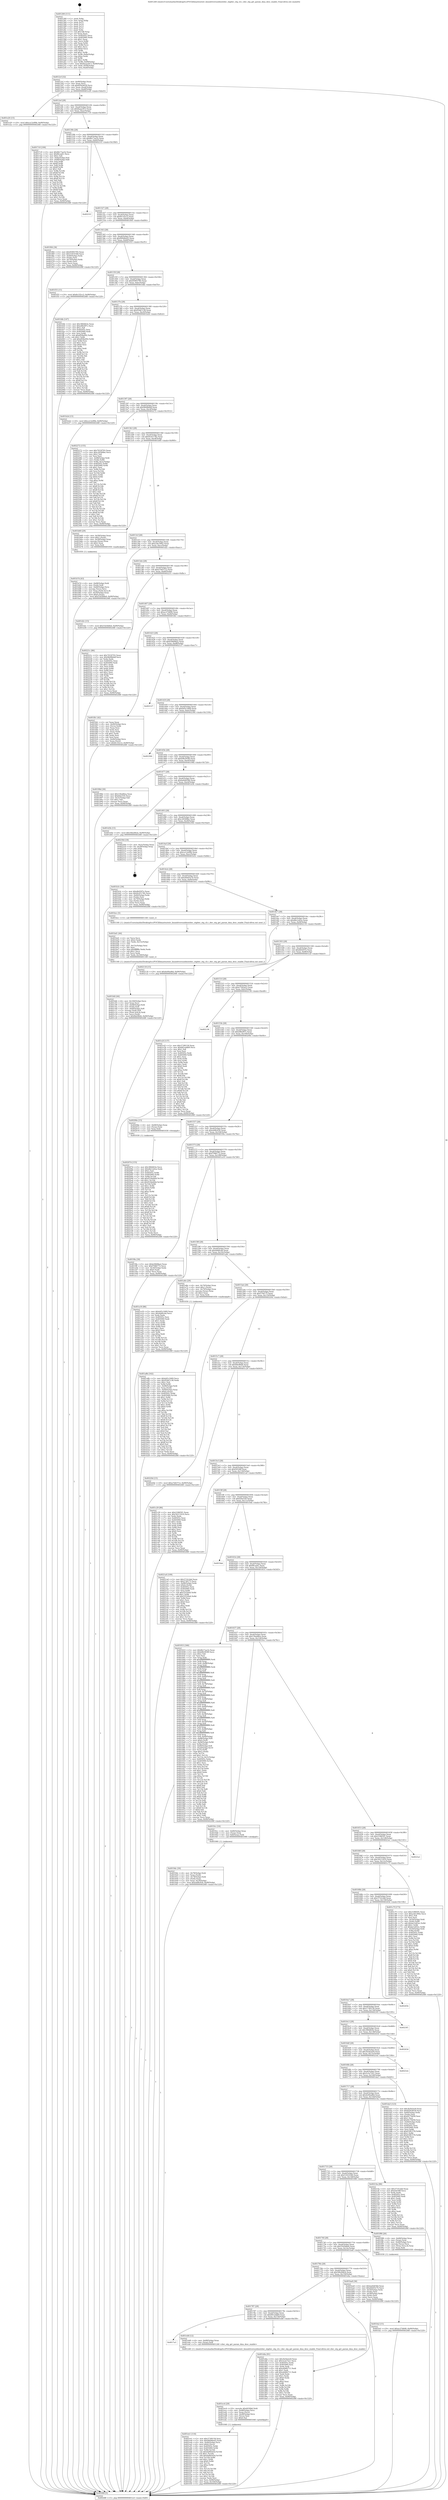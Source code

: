 digraph "0x401260" {
  label = "0x401260 (/mnt/c/Users/mathe/Desktop/tcc/POCII/binaries/extr_linuxdriversusbhostdwc_otgdwc_otg_cil.c_dwc_otg_get_param_dma_desc_enable_Final-ollvm.out::main(0))"
  labelloc = "t"
  node[shape=record]

  Entry [label="",width=0.3,height=0.3,shape=circle,fillcolor=black,style=filled]
  "0x4012cf" [label="{
     0x4012cf [32]\l
     | [instrs]\l
     &nbsp;&nbsp;0x4012cf \<+6\>: mov -0x90(%rbp),%eax\l
     &nbsp;&nbsp;0x4012d5 \<+2\>: mov %eax,%ecx\l
     &nbsp;&nbsp;0x4012d7 \<+6\>: sub $0x829cb639,%ecx\l
     &nbsp;&nbsp;0x4012dd \<+6\>: mov %eax,-0xa4(%rbp)\l
     &nbsp;&nbsp;0x4012e3 \<+6\>: mov %ecx,-0xa8(%rbp)\l
     &nbsp;&nbsp;0x4012e9 \<+6\>: je 0000000000401e20 \<main+0xbc0\>\l
  }"]
  "0x401e20" [label="{
     0x401e20 [15]\l
     | [instrs]\l
     &nbsp;&nbsp;0x401e20 \<+10\>: movl $0xca12e89b,-0x90(%rbp)\l
     &nbsp;&nbsp;0x401e2a \<+5\>: jmp 000000000040248f \<main+0x122f\>\l
  }"]
  "0x4012ef" [label="{
     0x4012ef [28]\l
     | [instrs]\l
     &nbsp;&nbsp;0x4012ef \<+5\>: jmp 00000000004012f4 \<main+0x94\>\l
     &nbsp;&nbsp;0x4012f4 \<+6\>: mov -0xa4(%rbp),%eax\l
     &nbsp;&nbsp;0x4012fa \<+5\>: sub $0x8aaac813,%eax\l
     &nbsp;&nbsp;0x4012ff \<+6\>: mov %eax,-0xac(%rbp)\l
     &nbsp;&nbsp;0x401305 \<+6\>: je 00000000004017c9 \<main+0x569\>\l
  }"]
  Exit [label="",width=0.3,height=0.3,shape=circle,fillcolor=black,style=filled,peripheries=2]
  "0x4017c9" [label="{
     0x4017c9 [106]\l
     | [instrs]\l
     &nbsp;&nbsp;0x4017c9 \<+5\>: mov $0x8b17aa1b,%eax\l
     &nbsp;&nbsp;0x4017ce \<+5\>: mov $0xf6caa61,%ecx\l
     &nbsp;&nbsp;0x4017d3 \<+2\>: mov $0x1,%dl\l
     &nbsp;&nbsp;0x4017d5 \<+7\>: mov -0x8a(%rbp),%sil\l
     &nbsp;&nbsp;0x4017dc \<+7\>: mov -0x89(%rbp),%dil\l
     &nbsp;&nbsp;0x4017e3 \<+3\>: mov %sil,%r8b\l
     &nbsp;&nbsp;0x4017e6 \<+4\>: xor $0xff,%r8b\l
     &nbsp;&nbsp;0x4017ea \<+3\>: mov %dil,%r9b\l
     &nbsp;&nbsp;0x4017ed \<+4\>: xor $0xff,%r9b\l
     &nbsp;&nbsp;0x4017f1 \<+3\>: xor $0x1,%dl\l
     &nbsp;&nbsp;0x4017f4 \<+3\>: mov %r8b,%r10b\l
     &nbsp;&nbsp;0x4017f7 \<+4\>: and $0xff,%r10b\l
     &nbsp;&nbsp;0x4017fb \<+3\>: and %dl,%sil\l
     &nbsp;&nbsp;0x4017fe \<+3\>: mov %r9b,%r11b\l
     &nbsp;&nbsp;0x401801 \<+4\>: and $0xff,%r11b\l
     &nbsp;&nbsp;0x401805 \<+3\>: and %dl,%dil\l
     &nbsp;&nbsp;0x401808 \<+3\>: or %sil,%r10b\l
     &nbsp;&nbsp;0x40180b \<+3\>: or %dil,%r11b\l
     &nbsp;&nbsp;0x40180e \<+3\>: xor %r11b,%r10b\l
     &nbsp;&nbsp;0x401811 \<+3\>: or %r9b,%r8b\l
     &nbsp;&nbsp;0x401814 \<+4\>: xor $0xff,%r8b\l
     &nbsp;&nbsp;0x401818 \<+3\>: or $0x1,%dl\l
     &nbsp;&nbsp;0x40181b \<+3\>: and %dl,%r8b\l
     &nbsp;&nbsp;0x40181e \<+3\>: or %r8b,%r10b\l
     &nbsp;&nbsp;0x401821 \<+4\>: test $0x1,%r10b\l
     &nbsp;&nbsp;0x401825 \<+3\>: cmovne %ecx,%eax\l
     &nbsp;&nbsp;0x401828 \<+6\>: mov %eax,-0x90(%rbp)\l
     &nbsp;&nbsp;0x40182e \<+5\>: jmp 000000000040248f \<main+0x122f\>\l
  }"]
  "0x40130b" [label="{
     0x40130b [28]\l
     | [instrs]\l
     &nbsp;&nbsp;0x40130b \<+5\>: jmp 0000000000401310 \<main+0xb0\>\l
     &nbsp;&nbsp;0x401310 \<+6\>: mov -0xa4(%rbp),%eax\l
     &nbsp;&nbsp;0x401316 \<+5\>: sub $0x8b17aa1b,%eax\l
     &nbsp;&nbsp;0x40131b \<+6\>: mov %eax,-0xb0(%rbp)\l
     &nbsp;&nbsp;0x401321 \<+6\>: je 000000000040231f \<main+0x10bf\>\l
  }"]
  "0x40248f" [label="{
     0x40248f [5]\l
     | [instrs]\l
     &nbsp;&nbsp;0x40248f \<+5\>: jmp 00000000004012cf \<main+0x6f\>\l
  }"]
  "0x401260" [label="{
     0x401260 [111]\l
     | [instrs]\l
     &nbsp;&nbsp;0x401260 \<+1\>: push %rbp\l
     &nbsp;&nbsp;0x401261 \<+3\>: mov %rsp,%rbp\l
     &nbsp;&nbsp;0x401264 \<+2\>: push %r15\l
     &nbsp;&nbsp;0x401266 \<+2\>: push %r14\l
     &nbsp;&nbsp;0x401268 \<+2\>: push %r13\l
     &nbsp;&nbsp;0x40126a \<+2\>: push %r12\l
     &nbsp;&nbsp;0x40126c \<+1\>: push %rbx\l
     &nbsp;&nbsp;0x40126d \<+7\>: sub $0x148,%rsp\l
     &nbsp;&nbsp;0x401274 \<+2\>: xor %eax,%eax\l
     &nbsp;&nbsp;0x401276 \<+7\>: mov 0x40505c,%ecx\l
     &nbsp;&nbsp;0x40127d \<+7\>: mov 0x405060,%edx\l
     &nbsp;&nbsp;0x401284 \<+3\>: sub $0x1,%eax\l
     &nbsp;&nbsp;0x401287 \<+3\>: mov %ecx,%r8d\l
     &nbsp;&nbsp;0x40128a \<+3\>: add %eax,%r8d\l
     &nbsp;&nbsp;0x40128d \<+4\>: imul %r8d,%ecx\l
     &nbsp;&nbsp;0x401291 \<+3\>: and $0x1,%ecx\l
     &nbsp;&nbsp;0x401294 \<+3\>: cmp $0x0,%ecx\l
     &nbsp;&nbsp;0x401297 \<+4\>: sete %r9b\l
     &nbsp;&nbsp;0x40129b \<+4\>: and $0x1,%r9b\l
     &nbsp;&nbsp;0x40129f \<+7\>: mov %r9b,-0x8a(%rbp)\l
     &nbsp;&nbsp;0x4012a6 \<+3\>: cmp $0xa,%edx\l
     &nbsp;&nbsp;0x4012a9 \<+4\>: setl %r9b\l
     &nbsp;&nbsp;0x4012ad \<+4\>: and $0x1,%r9b\l
     &nbsp;&nbsp;0x4012b1 \<+7\>: mov %r9b,-0x89(%rbp)\l
     &nbsp;&nbsp;0x4012b8 \<+10\>: movl $0x8aaac813,-0x90(%rbp)\l
     &nbsp;&nbsp;0x4012c2 \<+6\>: mov %edi,-0x94(%rbp)\l
     &nbsp;&nbsp;0x4012c8 \<+7\>: mov %rsi,-0xa0(%rbp)\l
  }"]
  "0x40207d" [label="{
     0x40207d [155]\l
     | [instrs]\l
     &nbsp;&nbsp;0x40207d \<+5\>: mov $0x38fd463e,%ecx\l
     &nbsp;&nbsp;0x402082 \<+5\>: mov $0xd6e1e62a,%edx\l
     &nbsp;&nbsp;0x402087 \<+3\>: mov $0x1,%sil\l
     &nbsp;&nbsp;0x40208a \<+8\>: mov 0x40505c,%r8d\l
     &nbsp;&nbsp;0x402092 \<+8\>: mov 0x405060,%r9d\l
     &nbsp;&nbsp;0x40209a \<+3\>: mov %r8d,%r10d\l
     &nbsp;&nbsp;0x40209d \<+7\>: add $0x933bd40d,%r10d\l
     &nbsp;&nbsp;0x4020a4 \<+4\>: sub $0x1,%r10d\l
     &nbsp;&nbsp;0x4020a8 \<+7\>: sub $0x933bd40d,%r10d\l
     &nbsp;&nbsp;0x4020af \<+4\>: imul %r10d,%r8d\l
     &nbsp;&nbsp;0x4020b3 \<+4\>: and $0x1,%r8d\l
     &nbsp;&nbsp;0x4020b7 \<+4\>: cmp $0x0,%r8d\l
     &nbsp;&nbsp;0x4020bb \<+4\>: sete %r11b\l
     &nbsp;&nbsp;0x4020bf \<+4\>: cmp $0xa,%r9d\l
     &nbsp;&nbsp;0x4020c3 \<+3\>: setl %bl\l
     &nbsp;&nbsp;0x4020c6 \<+3\>: mov %r11b,%r14b\l
     &nbsp;&nbsp;0x4020c9 \<+4\>: xor $0xff,%r14b\l
     &nbsp;&nbsp;0x4020cd \<+3\>: mov %bl,%r15b\l
     &nbsp;&nbsp;0x4020d0 \<+4\>: xor $0xff,%r15b\l
     &nbsp;&nbsp;0x4020d4 \<+4\>: xor $0x1,%sil\l
     &nbsp;&nbsp;0x4020d8 \<+3\>: mov %r14b,%r12b\l
     &nbsp;&nbsp;0x4020db \<+4\>: and $0xff,%r12b\l
     &nbsp;&nbsp;0x4020df \<+3\>: and %sil,%r11b\l
     &nbsp;&nbsp;0x4020e2 \<+3\>: mov %r15b,%r13b\l
     &nbsp;&nbsp;0x4020e5 \<+4\>: and $0xff,%r13b\l
     &nbsp;&nbsp;0x4020e9 \<+3\>: and %sil,%bl\l
     &nbsp;&nbsp;0x4020ec \<+3\>: or %r11b,%r12b\l
     &nbsp;&nbsp;0x4020ef \<+3\>: or %bl,%r13b\l
     &nbsp;&nbsp;0x4020f2 \<+3\>: xor %r13b,%r12b\l
     &nbsp;&nbsp;0x4020f5 \<+3\>: or %r15b,%r14b\l
     &nbsp;&nbsp;0x4020f8 \<+4\>: xor $0xff,%r14b\l
     &nbsp;&nbsp;0x4020fc \<+4\>: or $0x1,%sil\l
     &nbsp;&nbsp;0x402100 \<+3\>: and %sil,%r14b\l
     &nbsp;&nbsp;0x402103 \<+3\>: or %r14b,%r12b\l
     &nbsp;&nbsp;0x402106 \<+4\>: test $0x1,%r12b\l
     &nbsp;&nbsp;0x40210a \<+3\>: cmovne %edx,%ecx\l
     &nbsp;&nbsp;0x40210d \<+6\>: mov %ecx,-0x90(%rbp)\l
     &nbsp;&nbsp;0x402113 \<+5\>: jmp 000000000040248f \<main+0x122f\>\l
  }"]
  "0x40231f" [label="{
     0x40231f\l
  }", style=dashed]
  "0x401327" [label="{
     0x401327 [28]\l
     | [instrs]\l
     &nbsp;&nbsp;0x401327 \<+5\>: jmp 000000000040132c \<main+0xcc\>\l
     &nbsp;&nbsp;0x40132c \<+6\>: mov -0xa4(%rbp),%eax\l
     &nbsp;&nbsp;0x401332 \<+5\>: sub $0x8c1f2cc2,%eax\l
     &nbsp;&nbsp;0x401337 \<+6\>: mov %eax,-0xb4(%rbp)\l
     &nbsp;&nbsp;0x40133d \<+6\>: je 0000000000401f64 \<main+0xd04\>\l
  }"]
  "0x401fa2" [label="{
     0x401fa2 [15]\l
     | [instrs]\l
     &nbsp;&nbsp;0x401fa2 \<+10\>: movl $0xac27db90,-0x90(%rbp)\l
     &nbsp;&nbsp;0x401fac \<+5\>: jmp 000000000040248f \<main+0x122f\>\l
  }"]
  "0x401f64" [label="{
     0x401f64 [36]\l
     | [instrs]\l
     &nbsp;&nbsp;0x401f64 \<+5\>: mov $0x95993785,%eax\l
     &nbsp;&nbsp;0x401f69 \<+5\>: mov $0x51810340,%ecx\l
     &nbsp;&nbsp;0x401f6e \<+4\>: mov -0x40(%rbp),%rdx\l
     &nbsp;&nbsp;0x401f72 \<+2\>: mov (%rdx),%esi\l
     &nbsp;&nbsp;0x401f74 \<+4\>: mov -0x70(%rbp),%rdx\l
     &nbsp;&nbsp;0x401f78 \<+2\>: cmp (%rdx),%esi\l
     &nbsp;&nbsp;0x401f7a \<+3\>: cmovl %ecx,%eax\l
     &nbsp;&nbsp;0x401f7d \<+6\>: mov %eax,-0x90(%rbp)\l
     &nbsp;&nbsp;0x401f83 \<+5\>: jmp 000000000040248f \<main+0x122f\>\l
  }"]
  "0x401343" [label="{
     0x401343 [28]\l
     | [instrs]\l
     &nbsp;&nbsp;0x401343 \<+5\>: jmp 0000000000401348 \<main+0xe8\>\l
     &nbsp;&nbsp;0x401348 \<+6\>: mov -0xa4(%rbp),%eax\l
     &nbsp;&nbsp;0x40134e \<+5\>: sub $0x90046ed3,%eax\l
     &nbsp;&nbsp;0x401353 \<+6\>: mov %eax,-0xb8(%rbp)\l
     &nbsp;&nbsp;0x401359 \<+6\>: je 0000000000401f55 \<main+0xcf5\>\l
  }"]
  "0x401ee1" [label="{
     0x401ee1 [116]\l
     | [instrs]\l
     &nbsp;&nbsp;0x401ee1 \<+5\>: mov $0x373f0158,%esi\l
     &nbsp;&nbsp;0x401ee6 \<+5\>: mov $0x90046ed3,%edx\l
     &nbsp;&nbsp;0x401eeb \<+4\>: mov -0x40(%rbp),%rcx\l
     &nbsp;&nbsp;0x401eef \<+6\>: movl $0x0,(%rcx)\l
     &nbsp;&nbsp;0x401ef5 \<+8\>: mov 0x40505c,%r8d\l
     &nbsp;&nbsp;0x401efd \<+8\>: mov 0x405060,%r9d\l
     &nbsp;&nbsp;0x401f05 \<+3\>: mov %r8d,%r10d\l
     &nbsp;&nbsp;0x401f08 \<+7\>: sub $0x9a895d5d,%r10d\l
     &nbsp;&nbsp;0x401f0f \<+4\>: sub $0x1,%r10d\l
     &nbsp;&nbsp;0x401f13 \<+7\>: add $0x9a895d5d,%r10d\l
     &nbsp;&nbsp;0x401f1a \<+4\>: imul %r10d,%r8d\l
     &nbsp;&nbsp;0x401f1e \<+4\>: and $0x1,%r8d\l
     &nbsp;&nbsp;0x401f22 \<+4\>: cmp $0x0,%r8d\l
     &nbsp;&nbsp;0x401f26 \<+4\>: sete %r11b\l
     &nbsp;&nbsp;0x401f2a \<+4\>: cmp $0xa,%r9d\l
     &nbsp;&nbsp;0x401f2e \<+3\>: setl %bl\l
     &nbsp;&nbsp;0x401f31 \<+3\>: mov %r11b,%r14b\l
     &nbsp;&nbsp;0x401f34 \<+3\>: and %bl,%r14b\l
     &nbsp;&nbsp;0x401f37 \<+3\>: xor %bl,%r11b\l
     &nbsp;&nbsp;0x401f3a \<+3\>: or %r11b,%r14b\l
     &nbsp;&nbsp;0x401f3d \<+4\>: test $0x1,%r14b\l
     &nbsp;&nbsp;0x401f41 \<+3\>: cmovne %edx,%esi\l
     &nbsp;&nbsp;0x401f44 \<+6\>: mov %esi,-0x90(%rbp)\l
     &nbsp;&nbsp;0x401f4a \<+6\>: mov %eax,-0x164(%rbp)\l
     &nbsp;&nbsp;0x401f50 \<+5\>: jmp 000000000040248f \<main+0x122f\>\l
  }"]
  "0x401f55" [label="{
     0x401f55 [15]\l
     | [instrs]\l
     &nbsp;&nbsp;0x401f55 \<+10\>: movl $0x8c1f2cc2,-0x90(%rbp)\l
     &nbsp;&nbsp;0x401f5f \<+5\>: jmp 000000000040248f \<main+0x122f\>\l
  }"]
  "0x40135f" [label="{
     0x40135f [28]\l
     | [instrs]\l
     &nbsp;&nbsp;0x40135f \<+5\>: jmp 0000000000401364 \<main+0x104\>\l
     &nbsp;&nbsp;0x401364 \<+6\>: mov -0xa4(%rbp),%eax\l
     &nbsp;&nbsp;0x40136a \<+5\>: sub $0x95993785,%eax\l
     &nbsp;&nbsp;0x40136f \<+6\>: mov %eax,-0xbc(%rbp)\l
     &nbsp;&nbsp;0x401375 \<+6\>: je 0000000000401fdb \<main+0xd7b\>\l
  }"]
  "0x401ec4" [label="{
     0x401ec4 [29]\l
     | [instrs]\l
     &nbsp;&nbsp;0x401ec4 \<+10\>: movabs $0x4030b6,%rdi\l
     &nbsp;&nbsp;0x401ece \<+4\>: mov -0x48(%rbp),%rcx\l
     &nbsp;&nbsp;0x401ed2 \<+2\>: mov %eax,(%rcx)\l
     &nbsp;&nbsp;0x401ed4 \<+4\>: mov -0x48(%rbp),%rcx\l
     &nbsp;&nbsp;0x401ed8 \<+2\>: mov (%rcx),%esi\l
     &nbsp;&nbsp;0x401eda \<+2\>: mov $0x0,%al\l
     &nbsp;&nbsp;0x401edc \<+5\>: call 0000000000401040 \<printf@plt\>\l
     | [calls]\l
     &nbsp;&nbsp;0x401040 \{1\} (unknown)\l
  }"]
  "0x401fdb" [label="{
     0x401fdb [147]\l
     | [instrs]\l
     &nbsp;&nbsp;0x401fdb \<+5\>: mov $0x38fd463e,%eax\l
     &nbsp;&nbsp;0x401fe0 \<+5\>: mov $0xe86ef97c,%ecx\l
     &nbsp;&nbsp;0x401fe5 \<+2\>: mov $0x1,%dl\l
     &nbsp;&nbsp;0x401fe7 \<+7\>: mov 0x40505c,%esi\l
     &nbsp;&nbsp;0x401fee \<+7\>: mov 0x405060,%edi\l
     &nbsp;&nbsp;0x401ff5 \<+3\>: mov %esi,%r8d\l
     &nbsp;&nbsp;0x401ff8 \<+7\>: sub $0xdf58a092,%r8d\l
     &nbsp;&nbsp;0x401fff \<+4\>: sub $0x1,%r8d\l
     &nbsp;&nbsp;0x402003 \<+7\>: add $0xdf58a092,%r8d\l
     &nbsp;&nbsp;0x40200a \<+4\>: imul %r8d,%esi\l
     &nbsp;&nbsp;0x40200e \<+3\>: and $0x1,%esi\l
     &nbsp;&nbsp;0x402011 \<+3\>: cmp $0x0,%esi\l
     &nbsp;&nbsp;0x402014 \<+4\>: sete %r9b\l
     &nbsp;&nbsp;0x402018 \<+3\>: cmp $0xa,%edi\l
     &nbsp;&nbsp;0x40201b \<+4\>: setl %r10b\l
     &nbsp;&nbsp;0x40201f \<+3\>: mov %r9b,%r11b\l
     &nbsp;&nbsp;0x402022 \<+4\>: xor $0xff,%r11b\l
     &nbsp;&nbsp;0x402026 \<+3\>: mov %r10b,%bl\l
     &nbsp;&nbsp;0x402029 \<+3\>: xor $0xff,%bl\l
     &nbsp;&nbsp;0x40202c \<+3\>: xor $0x1,%dl\l
     &nbsp;&nbsp;0x40202f \<+3\>: mov %r11b,%r14b\l
     &nbsp;&nbsp;0x402032 \<+4\>: and $0xff,%r14b\l
     &nbsp;&nbsp;0x402036 \<+3\>: and %dl,%r9b\l
     &nbsp;&nbsp;0x402039 \<+3\>: mov %bl,%r15b\l
     &nbsp;&nbsp;0x40203c \<+4\>: and $0xff,%r15b\l
     &nbsp;&nbsp;0x402040 \<+3\>: and %dl,%r10b\l
     &nbsp;&nbsp;0x402043 \<+3\>: or %r9b,%r14b\l
     &nbsp;&nbsp;0x402046 \<+3\>: or %r10b,%r15b\l
     &nbsp;&nbsp;0x402049 \<+3\>: xor %r15b,%r14b\l
     &nbsp;&nbsp;0x40204c \<+3\>: or %bl,%r11b\l
     &nbsp;&nbsp;0x40204f \<+4\>: xor $0xff,%r11b\l
     &nbsp;&nbsp;0x402053 \<+3\>: or $0x1,%dl\l
     &nbsp;&nbsp;0x402056 \<+3\>: and %dl,%r11b\l
     &nbsp;&nbsp;0x402059 \<+3\>: or %r11b,%r14b\l
     &nbsp;&nbsp;0x40205c \<+4\>: test $0x1,%r14b\l
     &nbsp;&nbsp;0x402060 \<+3\>: cmovne %ecx,%eax\l
     &nbsp;&nbsp;0x402063 \<+6\>: mov %eax,-0x90(%rbp)\l
     &nbsp;&nbsp;0x402069 \<+5\>: jmp 000000000040248f \<main+0x122f\>\l
  }"]
  "0x40137b" [label="{
     0x40137b [28]\l
     | [instrs]\l
     &nbsp;&nbsp;0x40137b \<+5\>: jmp 0000000000401380 \<main+0x120\>\l
     &nbsp;&nbsp;0x401380 \<+6\>: mov -0xa4(%rbp),%eax\l
     &nbsp;&nbsp;0x401386 \<+5\>: sub $0x95db7c38,%eax\l
     &nbsp;&nbsp;0x40138b \<+6\>: mov %eax,-0xc0(%rbp)\l
     &nbsp;&nbsp;0x401391 \<+6\>: je 0000000000401b2d \<main+0x8cd\>\l
  }"]
  "0x4017a3" [label="{
     0x4017a3\l
  }", style=dashed]
  "0x401b2d" [label="{
     0x401b2d [15]\l
     | [instrs]\l
     &nbsp;&nbsp;0x401b2d \<+10\>: movl $0xca12e89b,-0x90(%rbp)\l
     &nbsp;&nbsp;0x401b37 \<+5\>: jmp 000000000040248f \<main+0x122f\>\l
  }"]
  "0x401397" [label="{
     0x401397 [28]\l
     | [instrs]\l
     &nbsp;&nbsp;0x401397 \<+5\>: jmp 000000000040139c \<main+0x13c\>\l
     &nbsp;&nbsp;0x40139c \<+6\>: mov -0xa4(%rbp),%eax\l
     &nbsp;&nbsp;0x4013a2 \<+5\>: sub $0x9b08b6df,%eax\l
     &nbsp;&nbsp;0x4013a7 \<+6\>: mov %eax,-0xc4(%rbp)\l
     &nbsp;&nbsp;0x4013ad \<+6\>: je 0000000000402272 \<main+0x1012\>\l
  }"]
  "0x401eb8" [label="{
     0x401eb8 [12]\l
     | [instrs]\l
     &nbsp;&nbsp;0x401eb8 \<+4\>: mov -0x68(%rbp),%rax\l
     &nbsp;&nbsp;0x401ebc \<+3\>: mov (%rax),%rdi\l
     &nbsp;&nbsp;0x401ebf \<+5\>: call 0000000000401240 \<dwc_otg_get_param_dma_desc_enable\>\l
     | [calls]\l
     &nbsp;&nbsp;0x401240 \{1\} (/mnt/c/Users/mathe/Desktop/tcc/POCII/binaries/extr_linuxdriversusbhostdwc_otgdwc_otg_cil.c_dwc_otg_get_param_dma_desc_enable_Final-ollvm.out::dwc_otg_get_param_dma_desc_enable)\l
  }"]
  "0x402272" [label="{
     0x402272 [155]\l
     | [instrs]\l
     &nbsp;&nbsp;0x402272 \<+5\>: mov $0x7933f793,%eax\l
     &nbsp;&nbsp;0x402277 \<+5\>: mov $0xc26568be,%ecx\l
     &nbsp;&nbsp;0x40227c \<+2\>: mov $0x1,%dl\l
     &nbsp;&nbsp;0x40227e \<+2\>: xor %esi,%esi\l
     &nbsp;&nbsp;0x402280 \<+7\>: mov -0x88(%rbp),%rdi\l
     &nbsp;&nbsp;0x402287 \<+3\>: mov (%rdi),%r8d\l
     &nbsp;&nbsp;0x40228a \<+4\>: mov %r8d,-0x2c(%rbp)\l
     &nbsp;&nbsp;0x40228e \<+8\>: mov 0x40505c,%r8d\l
     &nbsp;&nbsp;0x402296 \<+8\>: mov 0x405060,%r9d\l
     &nbsp;&nbsp;0x40229e \<+3\>: sub $0x1,%esi\l
     &nbsp;&nbsp;0x4022a1 \<+3\>: mov %r8d,%r10d\l
     &nbsp;&nbsp;0x4022a4 \<+3\>: add %esi,%r10d\l
     &nbsp;&nbsp;0x4022a7 \<+4\>: imul %r10d,%r8d\l
     &nbsp;&nbsp;0x4022ab \<+4\>: and $0x1,%r8d\l
     &nbsp;&nbsp;0x4022af \<+4\>: cmp $0x0,%r8d\l
     &nbsp;&nbsp;0x4022b3 \<+4\>: sete %r11b\l
     &nbsp;&nbsp;0x4022b7 \<+4\>: cmp $0xa,%r9d\l
     &nbsp;&nbsp;0x4022bb \<+3\>: setl %bl\l
     &nbsp;&nbsp;0x4022be \<+3\>: mov %r11b,%r14b\l
     &nbsp;&nbsp;0x4022c1 \<+4\>: xor $0xff,%r14b\l
     &nbsp;&nbsp;0x4022c5 \<+3\>: mov %bl,%r15b\l
     &nbsp;&nbsp;0x4022c8 \<+4\>: xor $0xff,%r15b\l
     &nbsp;&nbsp;0x4022cc \<+3\>: xor $0x1,%dl\l
     &nbsp;&nbsp;0x4022cf \<+3\>: mov %r14b,%r12b\l
     &nbsp;&nbsp;0x4022d2 \<+4\>: and $0xff,%r12b\l
     &nbsp;&nbsp;0x4022d6 \<+3\>: and %dl,%r11b\l
     &nbsp;&nbsp;0x4022d9 \<+3\>: mov %r15b,%r13b\l
     &nbsp;&nbsp;0x4022dc \<+4\>: and $0xff,%r13b\l
     &nbsp;&nbsp;0x4022e0 \<+2\>: and %dl,%bl\l
     &nbsp;&nbsp;0x4022e2 \<+3\>: or %r11b,%r12b\l
     &nbsp;&nbsp;0x4022e5 \<+3\>: or %bl,%r13b\l
     &nbsp;&nbsp;0x4022e8 \<+3\>: xor %r13b,%r12b\l
     &nbsp;&nbsp;0x4022eb \<+3\>: or %r15b,%r14b\l
     &nbsp;&nbsp;0x4022ee \<+4\>: xor $0xff,%r14b\l
     &nbsp;&nbsp;0x4022f2 \<+3\>: or $0x1,%dl\l
     &nbsp;&nbsp;0x4022f5 \<+3\>: and %dl,%r14b\l
     &nbsp;&nbsp;0x4022f8 \<+3\>: or %r14b,%r12b\l
     &nbsp;&nbsp;0x4022fb \<+4\>: test $0x1,%r12b\l
     &nbsp;&nbsp;0x4022ff \<+3\>: cmovne %ecx,%eax\l
     &nbsp;&nbsp;0x402302 \<+6\>: mov %eax,-0x90(%rbp)\l
     &nbsp;&nbsp;0x402308 \<+5\>: jmp 000000000040248f \<main+0x122f\>\l
  }"]
  "0x4013b3" [label="{
     0x4013b3 [28]\l
     | [instrs]\l
     &nbsp;&nbsp;0x4013b3 \<+5\>: jmp 00000000004013b8 \<main+0x158\>\l
     &nbsp;&nbsp;0x4013b8 \<+6\>: mov -0xa4(%rbp),%eax\l
     &nbsp;&nbsp;0x4013be \<+5\>: sub $0x9c431782,%eax\l
     &nbsp;&nbsp;0x4013c3 \<+6\>: mov %eax,-0xc8(%rbp)\l
     &nbsp;&nbsp;0x4013c9 \<+6\>: je 0000000000401b60 \<main+0x900\>\l
  }"]
  "0x401787" [label="{
     0x401787 [28]\l
     | [instrs]\l
     &nbsp;&nbsp;0x401787 \<+5\>: jmp 000000000040178c \<main+0x52c\>\l
     &nbsp;&nbsp;0x40178c \<+6\>: mov -0xa4(%rbp),%eax\l
     &nbsp;&nbsp;0x401792 \<+5\>: sub $0x681eddb9,%eax\l
     &nbsp;&nbsp;0x401797 \<+6\>: mov %eax,-0x154(%rbp)\l
     &nbsp;&nbsp;0x40179d \<+6\>: je 0000000000401eb8 \<main+0xc58\>\l
  }"]
  "0x401b60" [label="{
     0x401b60 [29]\l
     | [instrs]\l
     &nbsp;&nbsp;0x401b60 \<+4\>: mov -0x58(%rbp),%rax\l
     &nbsp;&nbsp;0x401b64 \<+6\>: movl $0x1,(%rax)\l
     &nbsp;&nbsp;0x401b6a \<+4\>: mov -0x58(%rbp),%rax\l
     &nbsp;&nbsp;0x401b6e \<+3\>: movslq (%rax),%rax\l
     &nbsp;&nbsp;0x401b71 \<+4\>: shl $0x2,%rax\l
     &nbsp;&nbsp;0x401b75 \<+3\>: mov %rax,%rdi\l
     &nbsp;&nbsp;0x401b78 \<+5\>: call 0000000000401050 \<malloc@plt\>\l
     | [calls]\l
     &nbsp;&nbsp;0x401050 \{1\} (unknown)\l
  }"]
  "0x4013cf" [label="{
     0x4013cf [28]\l
     | [instrs]\l
     &nbsp;&nbsp;0x4013cf \<+5\>: jmp 00000000004013d4 \<main+0x174\>\l
     &nbsp;&nbsp;0x4013d4 \<+6\>: mov -0xa4(%rbp),%eax\l
     &nbsp;&nbsp;0x4013da \<+5\>: sub $0xa3dc3942,%eax\l
     &nbsp;&nbsp;0x4013df \<+6\>: mov %eax,-0xcc(%rbp)\l
     &nbsp;&nbsp;0x4013e5 \<+6\>: je 0000000000401d2c \<main+0xacc\>\l
  }"]
  "0x401d4a" [label="{
     0x401d4a [91]\l
     | [instrs]\l
     &nbsp;&nbsp;0x401d4a \<+5\>: mov $0x3b3b2ee9,%eax\l
     &nbsp;&nbsp;0x401d4f \<+5\>: mov $0x3c2e72e1,%ecx\l
     &nbsp;&nbsp;0x401d54 \<+7\>: mov 0x40505c,%edx\l
     &nbsp;&nbsp;0x401d5b \<+7\>: mov 0x405060,%esi\l
     &nbsp;&nbsp;0x401d62 \<+2\>: mov %edx,%edi\l
     &nbsp;&nbsp;0x401d64 \<+6\>: sub $0xa446b711,%edi\l
     &nbsp;&nbsp;0x401d6a \<+3\>: sub $0x1,%edi\l
     &nbsp;&nbsp;0x401d6d \<+6\>: add $0xa446b711,%edi\l
     &nbsp;&nbsp;0x401d73 \<+3\>: imul %edi,%edx\l
     &nbsp;&nbsp;0x401d76 \<+3\>: and $0x1,%edx\l
     &nbsp;&nbsp;0x401d79 \<+3\>: cmp $0x0,%edx\l
     &nbsp;&nbsp;0x401d7c \<+4\>: sete %r8b\l
     &nbsp;&nbsp;0x401d80 \<+3\>: cmp $0xa,%esi\l
     &nbsp;&nbsp;0x401d83 \<+4\>: setl %r9b\l
     &nbsp;&nbsp;0x401d87 \<+3\>: mov %r8b,%r10b\l
     &nbsp;&nbsp;0x401d8a \<+3\>: and %r9b,%r10b\l
     &nbsp;&nbsp;0x401d8d \<+3\>: xor %r9b,%r8b\l
     &nbsp;&nbsp;0x401d90 \<+3\>: or %r8b,%r10b\l
     &nbsp;&nbsp;0x401d93 \<+4\>: test $0x1,%r10b\l
     &nbsp;&nbsp;0x401d97 \<+3\>: cmovne %ecx,%eax\l
     &nbsp;&nbsp;0x401d9a \<+6\>: mov %eax,-0x90(%rbp)\l
     &nbsp;&nbsp;0x401da0 \<+5\>: jmp 000000000040248f \<main+0x122f\>\l
  }"]
  "0x401d2c" [label="{
     0x401d2c [15]\l
     | [instrs]\l
     &nbsp;&nbsp;0x401d2c \<+10\>: movl $0x55d3b8e6,-0x90(%rbp)\l
     &nbsp;&nbsp;0x401d36 \<+5\>: jmp 000000000040248f \<main+0x122f\>\l
  }"]
  "0x4013eb" [label="{
     0x4013eb [28]\l
     | [instrs]\l
     &nbsp;&nbsp;0x4013eb \<+5\>: jmp 00000000004013f0 \<main+0x190\>\l
     &nbsp;&nbsp;0x4013f0 \<+6\>: mov -0xa4(%rbp),%eax\l
     &nbsp;&nbsp;0x4013f6 \<+5\>: sub $0xa7d43712,%eax\l
     &nbsp;&nbsp;0x4013fb \<+6\>: mov %eax,-0xd0(%rbp)\l
     &nbsp;&nbsp;0x401401 \<+6\>: je 000000000040221c \<main+0xfbc\>\l
  }"]
  "0x401bfd" [label="{
     0x401bfd [44]\l
     | [instrs]\l
     &nbsp;&nbsp;0x401bfd \<+6\>: mov -0x160(%rbp),%ecx\l
     &nbsp;&nbsp;0x401c03 \<+3\>: imul %eax,%ecx\l
     &nbsp;&nbsp;0x401c06 \<+4\>: mov -0x68(%rbp),%rdi\l
     &nbsp;&nbsp;0x401c0a \<+3\>: mov (%rdi),%rdi\l
     &nbsp;&nbsp;0x401c0d \<+4\>: mov -0x60(%rbp),%r8\l
     &nbsp;&nbsp;0x401c11 \<+3\>: movslq (%r8),%r8\l
     &nbsp;&nbsp;0x401c14 \<+4\>: mov (%rdi,%r8,8),%rdi\l
     &nbsp;&nbsp;0x401c18 \<+2\>: mov %ecx,(%rdi)\l
     &nbsp;&nbsp;0x401c1a \<+10\>: movl $0x8de96d4,-0x90(%rbp)\l
     &nbsp;&nbsp;0x401c24 \<+5\>: jmp 000000000040248f \<main+0x122f\>\l
  }"]
  "0x40221c" [label="{
     0x40221c [86]\l
     | [instrs]\l
     &nbsp;&nbsp;0x40221c \<+5\>: mov $0x7933f793,%eax\l
     &nbsp;&nbsp;0x402221 \<+5\>: mov $0x9b08b6df,%ecx\l
     &nbsp;&nbsp;0x402226 \<+2\>: xor %edx,%edx\l
     &nbsp;&nbsp;0x402228 \<+7\>: mov 0x40505c,%esi\l
     &nbsp;&nbsp;0x40222f \<+7\>: mov 0x405060,%edi\l
     &nbsp;&nbsp;0x402236 \<+3\>: sub $0x1,%edx\l
     &nbsp;&nbsp;0x402239 \<+3\>: mov %esi,%r8d\l
     &nbsp;&nbsp;0x40223c \<+3\>: add %edx,%r8d\l
     &nbsp;&nbsp;0x40223f \<+4\>: imul %r8d,%esi\l
     &nbsp;&nbsp;0x402243 \<+3\>: and $0x1,%esi\l
     &nbsp;&nbsp;0x402246 \<+3\>: cmp $0x0,%esi\l
     &nbsp;&nbsp;0x402249 \<+4\>: sete %r9b\l
     &nbsp;&nbsp;0x40224d \<+3\>: cmp $0xa,%edi\l
     &nbsp;&nbsp;0x402250 \<+4\>: setl %r10b\l
     &nbsp;&nbsp;0x402254 \<+3\>: mov %r9b,%r11b\l
     &nbsp;&nbsp;0x402257 \<+3\>: and %r10b,%r11b\l
     &nbsp;&nbsp;0x40225a \<+3\>: xor %r10b,%r9b\l
     &nbsp;&nbsp;0x40225d \<+3\>: or %r9b,%r11b\l
     &nbsp;&nbsp;0x402260 \<+4\>: test $0x1,%r11b\l
     &nbsp;&nbsp;0x402264 \<+3\>: cmovne %ecx,%eax\l
     &nbsp;&nbsp;0x402267 \<+6\>: mov %eax,-0x90(%rbp)\l
     &nbsp;&nbsp;0x40226d \<+5\>: jmp 000000000040248f \<main+0x122f\>\l
  }"]
  "0x401407" [label="{
     0x401407 [28]\l
     | [instrs]\l
     &nbsp;&nbsp;0x401407 \<+5\>: jmp 000000000040140c \<main+0x1ac\>\l
     &nbsp;&nbsp;0x40140c \<+6\>: mov -0xa4(%rbp),%eax\l
     &nbsp;&nbsp;0x401412 \<+5\>: sub $0xac27db90,%eax\l
     &nbsp;&nbsp;0x401417 \<+6\>: mov %eax,-0xd4(%rbp)\l
     &nbsp;&nbsp;0x40141d \<+6\>: je 0000000000401fb1 \<main+0xd51\>\l
  }"]
  "0x401bd1" [label="{
     0x401bd1 [44]\l
     | [instrs]\l
     &nbsp;&nbsp;0x401bd1 \<+2\>: xor %ecx,%ecx\l
     &nbsp;&nbsp;0x401bd3 \<+5\>: mov $0x2,%edx\l
     &nbsp;&nbsp;0x401bd8 \<+6\>: mov %edx,-0x15c(%rbp)\l
     &nbsp;&nbsp;0x401bde \<+1\>: cltd\l
     &nbsp;&nbsp;0x401bdf \<+6\>: mov -0x15c(%rbp),%esi\l
     &nbsp;&nbsp;0x401be5 \<+2\>: idiv %esi\l
     &nbsp;&nbsp;0x401be7 \<+6\>: imul $0xfffffffe,%edx,%edx\l
     &nbsp;&nbsp;0x401bed \<+3\>: sub $0x1,%ecx\l
     &nbsp;&nbsp;0x401bf0 \<+2\>: sub %ecx,%edx\l
     &nbsp;&nbsp;0x401bf2 \<+6\>: mov %edx,-0x160(%rbp)\l
     &nbsp;&nbsp;0x401bf8 \<+5\>: call 0000000000401160 \<next_i\>\l
     | [calls]\l
     &nbsp;&nbsp;0x401160 \{1\} (/mnt/c/Users/mathe/Desktop/tcc/POCII/binaries/extr_linuxdriversusbhostdwc_otgdwc_otg_cil.c_dwc_otg_get_param_dma_desc_enable_Final-ollvm.out::next_i)\l
  }"]
  "0x401fb1" [label="{
     0x401fb1 [42]\l
     | [instrs]\l
     &nbsp;&nbsp;0x401fb1 \<+2\>: xor %eax,%eax\l
     &nbsp;&nbsp;0x401fb3 \<+4\>: mov -0x40(%rbp),%rcx\l
     &nbsp;&nbsp;0x401fb7 \<+2\>: mov (%rcx),%edx\l
     &nbsp;&nbsp;0x401fb9 \<+2\>: mov %eax,%esi\l
     &nbsp;&nbsp;0x401fbb \<+2\>: sub %edx,%esi\l
     &nbsp;&nbsp;0x401fbd \<+2\>: mov %eax,%edx\l
     &nbsp;&nbsp;0x401fbf \<+3\>: sub $0x1,%edx\l
     &nbsp;&nbsp;0x401fc2 \<+2\>: add %edx,%esi\l
     &nbsp;&nbsp;0x401fc4 \<+2\>: sub %esi,%eax\l
     &nbsp;&nbsp;0x401fc6 \<+4\>: mov -0x40(%rbp),%rcx\l
     &nbsp;&nbsp;0x401fca \<+2\>: mov %eax,(%rcx)\l
     &nbsp;&nbsp;0x401fcc \<+10\>: movl $0x8c1f2cc2,-0x90(%rbp)\l
     &nbsp;&nbsp;0x401fd6 \<+5\>: jmp 000000000040248f \<main+0x122f\>\l
  }"]
  "0x401423" [label="{
     0x401423 [28]\l
     | [instrs]\l
     &nbsp;&nbsp;0x401423 \<+5\>: jmp 0000000000401428 \<main+0x1c8\>\l
     &nbsp;&nbsp;0x401428 \<+6\>: mov -0xa4(%rbp),%eax\l
     &nbsp;&nbsp;0x40142e \<+5\>: sub $0xb3849ba2,%eax\l
     &nbsp;&nbsp;0x401433 \<+6\>: mov %eax,-0xd8(%rbp)\l
     &nbsp;&nbsp;0x401439 \<+6\>: je 0000000000402127 \<main+0xec7\>\l
  }"]
  "0x40176b" [label="{
     0x40176b [28]\l
     | [instrs]\l
     &nbsp;&nbsp;0x40176b \<+5\>: jmp 0000000000401770 \<main+0x510\>\l
     &nbsp;&nbsp;0x401770 \<+6\>: mov -0xa4(%rbp),%eax\l
     &nbsp;&nbsp;0x401776 \<+5\>: sub $0x56b284cb,%eax\l
     &nbsp;&nbsp;0x40177b \<+6\>: mov %eax,-0x150(%rbp)\l
     &nbsp;&nbsp;0x401781 \<+6\>: je 0000000000401d4a \<main+0xaea\>\l
  }"]
  "0x402127" [label="{
     0x402127\l
  }", style=dashed]
  "0x40143f" [label="{
     0x40143f [28]\l
     | [instrs]\l
     &nbsp;&nbsp;0x40143f \<+5\>: jmp 0000000000401444 \<main+0x1e4\>\l
     &nbsp;&nbsp;0x401444 \<+6\>: mov -0xa4(%rbp),%eax\l
     &nbsp;&nbsp;0x40144a \<+5\>: sub $0xb45c1669,%eax\l
     &nbsp;&nbsp;0x40144f \<+6\>: mov %eax,-0xdc(%rbp)\l
     &nbsp;&nbsp;0x401455 \<+6\>: je 0000000000402364 \<main+0x1104\>\l
  }"]
  "0x401ba8" [label="{
     0x401ba8 [36]\l
     | [instrs]\l
     &nbsp;&nbsp;0x401ba8 \<+5\>: mov $0xba0d458d,%eax\l
     &nbsp;&nbsp;0x401bad \<+5\>: mov $0xd4445e70,%ecx\l
     &nbsp;&nbsp;0x401bb2 \<+4\>: mov -0x50(%rbp),%rdx\l
     &nbsp;&nbsp;0x401bb6 \<+2\>: mov (%rdx),%esi\l
     &nbsp;&nbsp;0x401bb8 \<+4\>: mov -0x58(%rbp),%rdx\l
     &nbsp;&nbsp;0x401bbc \<+2\>: cmp (%rdx),%esi\l
     &nbsp;&nbsp;0x401bbe \<+3\>: cmovl %ecx,%eax\l
     &nbsp;&nbsp;0x401bc1 \<+6\>: mov %eax,-0x90(%rbp)\l
     &nbsp;&nbsp;0x401bc7 \<+5\>: jmp 000000000040248f \<main+0x122f\>\l
  }"]
  "0x402364" [label="{
     0x402364\l
  }", style=dashed]
  "0x40145b" [label="{
     0x40145b [28]\l
     | [instrs]\l
     &nbsp;&nbsp;0x40145b \<+5\>: jmp 0000000000401460 \<main+0x200\>\l
     &nbsp;&nbsp;0x401460 \<+6\>: mov -0xa4(%rbp),%eax\l
     &nbsp;&nbsp;0x401466 \<+5\>: sub $0xb9b393f9,%eax\l
     &nbsp;&nbsp;0x40146b \<+6\>: mov %eax,-0xe0(%rbp)\l
     &nbsp;&nbsp;0x401471 \<+6\>: je 000000000040198d \<main+0x72d\>\l
  }"]
  "0x40174f" [label="{
     0x40174f [28]\l
     | [instrs]\l
     &nbsp;&nbsp;0x40174f \<+5\>: jmp 0000000000401754 \<main+0x4f4\>\l
     &nbsp;&nbsp;0x401754 \<+6\>: mov -0xa4(%rbp),%eax\l
     &nbsp;&nbsp;0x40175a \<+5\>: sub $0x55d3b8e6,%eax\l
     &nbsp;&nbsp;0x40175f \<+6\>: mov %eax,-0x14c(%rbp)\l
     &nbsp;&nbsp;0x401765 \<+6\>: je 0000000000401ba8 \<main+0x948\>\l
  }"]
  "0x40198d" [label="{
     0x40198d [30]\l
     | [instrs]\l
     &nbsp;&nbsp;0x40198d \<+5\>: mov $0x156a06ea,%eax\l
     &nbsp;&nbsp;0x401992 \<+5\>: mov $0xf2be550,%ecx\l
     &nbsp;&nbsp;0x401997 \<+3\>: mov -0x31(%rbp),%dl\l
     &nbsp;&nbsp;0x40199a \<+3\>: test $0x1,%dl\l
     &nbsp;&nbsp;0x40199d \<+3\>: cmovne %ecx,%eax\l
     &nbsp;&nbsp;0x4019a0 \<+6\>: mov %eax,-0x90(%rbp)\l
     &nbsp;&nbsp;0x4019a6 \<+5\>: jmp 000000000040248f \<main+0x122f\>\l
  }"]
  "0x401477" [label="{
     0x401477 [28]\l
     | [instrs]\l
     &nbsp;&nbsp;0x401477 \<+5\>: jmp 000000000040147c \<main+0x21c\>\l
     &nbsp;&nbsp;0x40147c \<+6\>: mov -0xa4(%rbp),%eax\l
     &nbsp;&nbsp;0x401482 \<+5\>: sub $0xba0d458d,%eax\l
     &nbsp;&nbsp;0x401487 \<+6\>: mov %eax,-0xe4(%rbp)\l
     &nbsp;&nbsp;0x40148d \<+6\>: je 0000000000401d3b \<main+0xadb\>\l
  }"]
  "0x401f88" [label="{
     0x401f88 [26]\l
     | [instrs]\l
     &nbsp;&nbsp;0x401f88 \<+4\>: mov -0x68(%rbp),%rax\l
     &nbsp;&nbsp;0x401f8c \<+3\>: mov (%rax),%rax\l
     &nbsp;&nbsp;0x401f8f \<+4\>: mov -0x40(%rbp),%rcx\l
     &nbsp;&nbsp;0x401f93 \<+3\>: movslq (%rcx),%rcx\l
     &nbsp;&nbsp;0x401f96 \<+4\>: mov (%rax,%rcx,8),%rax\l
     &nbsp;&nbsp;0x401f9a \<+3\>: mov %rax,%rdi\l
     &nbsp;&nbsp;0x401f9d \<+5\>: call 0000000000401030 \<free@plt\>\l
     | [calls]\l
     &nbsp;&nbsp;0x401030 \{1\} (unknown)\l
  }"]
  "0x401d3b" [label="{
     0x401d3b [15]\l
     | [instrs]\l
     &nbsp;&nbsp;0x401d3b \<+10\>: movl $0x56b284cb,-0x90(%rbp)\l
     &nbsp;&nbsp;0x401d45 \<+5\>: jmp 000000000040248f \<main+0x122f\>\l
  }"]
  "0x401493" [label="{
     0x401493 [28]\l
     | [instrs]\l
     &nbsp;&nbsp;0x401493 \<+5\>: jmp 0000000000401498 \<main+0x238\>\l
     &nbsp;&nbsp;0x401498 \<+6\>: mov -0xa4(%rbp),%eax\l
     &nbsp;&nbsp;0x40149e \<+5\>: sub $0xc26568be,%eax\l
     &nbsp;&nbsp;0x4014a3 \<+6\>: mov %eax,-0xe8(%rbp)\l
     &nbsp;&nbsp;0x4014a9 \<+6\>: je 000000000040230d \<main+0x10ad\>\l
  }"]
  "0x401733" [label="{
     0x401733 [28]\l
     | [instrs]\l
     &nbsp;&nbsp;0x401733 \<+5\>: jmp 0000000000401738 \<main+0x4d8\>\l
     &nbsp;&nbsp;0x401738 \<+6\>: mov -0xa4(%rbp),%eax\l
     &nbsp;&nbsp;0x40173e \<+5\>: sub $0x51810340,%eax\l
     &nbsp;&nbsp;0x401743 \<+6\>: mov %eax,-0x148(%rbp)\l
     &nbsp;&nbsp;0x401749 \<+6\>: je 0000000000401f88 \<main+0xd28\>\l
  }"]
  "0x40230d" [label="{
     0x40230d [18]\l
     | [instrs]\l
     &nbsp;&nbsp;0x40230d \<+3\>: mov -0x2c(%rbp),%eax\l
     &nbsp;&nbsp;0x402310 \<+4\>: lea -0x28(%rbp),%rsp\l
     &nbsp;&nbsp;0x402314 \<+1\>: pop %rbx\l
     &nbsp;&nbsp;0x402315 \<+2\>: pop %r12\l
     &nbsp;&nbsp;0x402317 \<+2\>: pop %r13\l
     &nbsp;&nbsp;0x402319 \<+2\>: pop %r14\l
     &nbsp;&nbsp;0x40231b \<+2\>: pop %r15\l
     &nbsp;&nbsp;0x40231d \<+1\>: pop %rbp\l
     &nbsp;&nbsp;0x40231e \<+1\>: ret\l
  }"]
  "0x4014af" [label="{
     0x4014af [28]\l
     | [instrs]\l
     &nbsp;&nbsp;0x4014af \<+5\>: jmp 00000000004014b4 \<main+0x254\>\l
     &nbsp;&nbsp;0x4014b4 \<+6\>: mov -0xa4(%rbp),%eax\l
     &nbsp;&nbsp;0x4014ba \<+5\>: sub $0xca12e89b,%eax\l
     &nbsp;&nbsp;0x4014bf \<+6\>: mov %eax,-0xec(%rbp)\l
     &nbsp;&nbsp;0x4014c5 \<+6\>: je 0000000000401b3c \<main+0x8dc\>\l
  }"]
  "0x40214a" [label="{
     0x40214a [86]\l
     | [instrs]\l
     &nbsp;&nbsp;0x40214a \<+5\>: mov $0x371fc2dd,%eax\l
     &nbsp;&nbsp;0x40214f \<+5\>: mov $0xf2034ff,%ecx\l
     &nbsp;&nbsp;0x402154 \<+2\>: xor %edx,%edx\l
     &nbsp;&nbsp;0x402156 \<+7\>: mov 0x40505c,%esi\l
     &nbsp;&nbsp;0x40215d \<+7\>: mov 0x405060,%edi\l
     &nbsp;&nbsp;0x402164 \<+3\>: sub $0x1,%edx\l
     &nbsp;&nbsp;0x402167 \<+3\>: mov %esi,%r8d\l
     &nbsp;&nbsp;0x40216a \<+3\>: add %edx,%r8d\l
     &nbsp;&nbsp;0x40216d \<+4\>: imul %r8d,%esi\l
     &nbsp;&nbsp;0x402171 \<+3\>: and $0x1,%esi\l
     &nbsp;&nbsp;0x402174 \<+3\>: cmp $0x0,%esi\l
     &nbsp;&nbsp;0x402177 \<+4\>: sete %r9b\l
     &nbsp;&nbsp;0x40217b \<+3\>: cmp $0xa,%edi\l
     &nbsp;&nbsp;0x40217e \<+4\>: setl %r10b\l
     &nbsp;&nbsp;0x402182 \<+3\>: mov %r9b,%r11b\l
     &nbsp;&nbsp;0x402185 \<+3\>: and %r10b,%r11b\l
     &nbsp;&nbsp;0x402188 \<+3\>: xor %r10b,%r9b\l
     &nbsp;&nbsp;0x40218b \<+3\>: or %r9b,%r11b\l
     &nbsp;&nbsp;0x40218e \<+4\>: test $0x1,%r11b\l
     &nbsp;&nbsp;0x402192 \<+3\>: cmovne %ecx,%eax\l
     &nbsp;&nbsp;0x402195 \<+6\>: mov %eax,-0x90(%rbp)\l
     &nbsp;&nbsp;0x40219b \<+5\>: jmp 000000000040248f \<main+0x122f\>\l
  }"]
  "0x401b3c" [label="{
     0x401b3c [36]\l
     | [instrs]\l
     &nbsp;&nbsp;0x401b3c \<+5\>: mov $0xdfef297e,%eax\l
     &nbsp;&nbsp;0x401b41 \<+5\>: mov $0x9c431782,%ecx\l
     &nbsp;&nbsp;0x401b46 \<+4\>: mov -0x60(%rbp),%rdx\l
     &nbsp;&nbsp;0x401b4a \<+2\>: mov (%rdx),%esi\l
     &nbsp;&nbsp;0x401b4c \<+4\>: mov -0x70(%rbp),%rdx\l
     &nbsp;&nbsp;0x401b50 \<+2\>: cmp (%rdx),%esi\l
     &nbsp;&nbsp;0x401b52 \<+3\>: cmovl %ecx,%eax\l
     &nbsp;&nbsp;0x401b55 \<+6\>: mov %eax,-0x90(%rbp)\l
     &nbsp;&nbsp;0x401b5b \<+5\>: jmp 000000000040248f \<main+0x122f\>\l
  }"]
  "0x4014cb" [label="{
     0x4014cb [28]\l
     | [instrs]\l
     &nbsp;&nbsp;0x4014cb \<+5\>: jmp 00000000004014d0 \<main+0x270\>\l
     &nbsp;&nbsp;0x4014d0 \<+6\>: mov -0xa4(%rbp),%eax\l
     &nbsp;&nbsp;0x4014d6 \<+5\>: sub $0xd4445e70,%eax\l
     &nbsp;&nbsp;0x4014db \<+6\>: mov %eax,-0xf0(%rbp)\l
     &nbsp;&nbsp;0x4014e1 \<+6\>: je 0000000000401bcc \<main+0x96c\>\l
  }"]
  "0x401717" [label="{
     0x401717 [28]\l
     | [instrs]\l
     &nbsp;&nbsp;0x401717 \<+5\>: jmp 000000000040171c \<main+0x4bc\>\l
     &nbsp;&nbsp;0x40171c \<+6\>: mov -0xa4(%rbp),%eax\l
     &nbsp;&nbsp;0x401722 \<+5\>: sub $0x4e00ad6d,%eax\l
     &nbsp;&nbsp;0x401727 \<+6\>: mov %eax,-0x144(%rbp)\l
     &nbsp;&nbsp;0x40172d \<+6\>: je 000000000040214a \<main+0xeea\>\l
  }"]
  "0x401bcc" [label="{
     0x401bcc [5]\l
     | [instrs]\l
     &nbsp;&nbsp;0x401bcc \<+5\>: call 0000000000401160 \<next_i\>\l
     | [calls]\l
     &nbsp;&nbsp;0x401160 \{1\} (/mnt/c/Users/mathe/Desktop/tcc/POCII/binaries/extr_linuxdriversusbhostdwc_otgdwc_otg_cil.c_dwc_otg_get_param_dma_desc_enable_Final-ollvm.out::next_i)\l
  }"]
  "0x4014e7" [label="{
     0x4014e7 [28]\l
     | [instrs]\l
     &nbsp;&nbsp;0x4014e7 \<+5\>: jmp 00000000004014ec \<main+0x28c\>\l
     &nbsp;&nbsp;0x4014ec \<+6\>: mov -0xa4(%rbp),%eax\l
     &nbsp;&nbsp;0x4014f2 \<+5\>: sub $0xd6e1e62a,%eax\l
     &nbsp;&nbsp;0x4014f7 \<+6\>: mov %eax,-0xf4(%rbp)\l
     &nbsp;&nbsp;0x4014fd \<+6\>: je 0000000000402118 \<main+0xeb8\>\l
  }"]
  "0x401da5" [label="{
     0x401da5 [123]\l
     | [instrs]\l
     &nbsp;&nbsp;0x401da5 \<+5\>: mov $0x3b3b2ee9,%eax\l
     &nbsp;&nbsp;0x401daa \<+5\>: mov $0x829cb639,%ecx\l
     &nbsp;&nbsp;0x401daf \<+4\>: mov -0x60(%rbp),%rdx\l
     &nbsp;&nbsp;0x401db3 \<+2\>: mov (%rdx),%esi\l
     &nbsp;&nbsp;0x401db5 \<+6\>: sub $0xf4170d58,%esi\l
     &nbsp;&nbsp;0x401dbb \<+3\>: add $0x1,%esi\l
     &nbsp;&nbsp;0x401dbe \<+6\>: add $0xf4170d58,%esi\l
     &nbsp;&nbsp;0x401dc4 \<+4\>: mov -0x60(%rbp),%rdx\l
     &nbsp;&nbsp;0x401dc8 \<+2\>: mov %esi,(%rdx)\l
     &nbsp;&nbsp;0x401dca \<+7\>: mov 0x40505c,%esi\l
     &nbsp;&nbsp;0x401dd1 \<+7\>: mov 0x405060,%edi\l
     &nbsp;&nbsp;0x401dd8 \<+3\>: mov %esi,%r8d\l
     &nbsp;&nbsp;0x401ddb \<+7\>: sub $0x61f81578,%r8d\l
     &nbsp;&nbsp;0x401de2 \<+4\>: sub $0x1,%r8d\l
     &nbsp;&nbsp;0x401de6 \<+7\>: add $0x61f81578,%r8d\l
     &nbsp;&nbsp;0x401ded \<+4\>: imul %r8d,%esi\l
     &nbsp;&nbsp;0x401df1 \<+3\>: and $0x1,%esi\l
     &nbsp;&nbsp;0x401df4 \<+3\>: cmp $0x0,%esi\l
     &nbsp;&nbsp;0x401df7 \<+4\>: sete %r9b\l
     &nbsp;&nbsp;0x401dfb \<+3\>: cmp $0xa,%edi\l
     &nbsp;&nbsp;0x401dfe \<+4\>: setl %r10b\l
     &nbsp;&nbsp;0x401e02 \<+3\>: mov %r9b,%r11b\l
     &nbsp;&nbsp;0x401e05 \<+3\>: and %r10b,%r11b\l
     &nbsp;&nbsp;0x401e08 \<+3\>: xor %r10b,%r9b\l
     &nbsp;&nbsp;0x401e0b \<+3\>: or %r9b,%r11b\l
     &nbsp;&nbsp;0x401e0e \<+4\>: test $0x1,%r11b\l
     &nbsp;&nbsp;0x401e12 \<+3\>: cmovne %ecx,%eax\l
     &nbsp;&nbsp;0x401e15 \<+6\>: mov %eax,-0x90(%rbp)\l
     &nbsp;&nbsp;0x401e1b \<+5\>: jmp 000000000040248f \<main+0x122f\>\l
  }"]
  "0x402118" [label="{
     0x402118 [15]\l
     | [instrs]\l
     &nbsp;&nbsp;0x402118 \<+10\>: movl $0x4e00ad6d,-0x90(%rbp)\l
     &nbsp;&nbsp;0x402122 \<+5\>: jmp 000000000040248f \<main+0x122f\>\l
  }"]
  "0x401503" [label="{
     0x401503 [28]\l
     | [instrs]\l
     &nbsp;&nbsp;0x401503 \<+5\>: jmp 0000000000401508 \<main+0x2a8\>\l
     &nbsp;&nbsp;0x401508 \<+6\>: mov -0xa4(%rbp),%eax\l
     &nbsp;&nbsp;0x40150e \<+5\>: sub $0xdfef297e,%eax\l
     &nbsp;&nbsp;0x401513 \<+6\>: mov %eax,-0xf8(%rbp)\l
     &nbsp;&nbsp;0x401519 \<+6\>: je 0000000000401e2f \<main+0xbcf\>\l
  }"]
  "0x4016fb" [label="{
     0x4016fb [28]\l
     | [instrs]\l
     &nbsp;&nbsp;0x4016fb \<+5\>: jmp 0000000000401700 \<main+0x4a0\>\l
     &nbsp;&nbsp;0x401700 \<+6\>: mov -0xa4(%rbp),%eax\l
     &nbsp;&nbsp;0x401706 \<+5\>: sub $0x3c2e72e1,%eax\l
     &nbsp;&nbsp;0x40170b \<+6\>: mov %eax,-0x140(%rbp)\l
     &nbsp;&nbsp;0x401711 \<+6\>: je 0000000000401da5 \<main+0xb45\>\l
  }"]
  "0x401e2f" [label="{
     0x401e2f [137]\l
     | [instrs]\l
     &nbsp;&nbsp;0x401e2f \<+5\>: mov $0x373f0158,%eax\l
     &nbsp;&nbsp;0x401e34 \<+5\>: mov $0x681eddb9,%ecx\l
     &nbsp;&nbsp;0x401e39 \<+2\>: mov $0x1,%dl\l
     &nbsp;&nbsp;0x401e3b \<+2\>: xor %esi,%esi\l
     &nbsp;&nbsp;0x401e3d \<+7\>: mov 0x40505c,%edi\l
     &nbsp;&nbsp;0x401e44 \<+8\>: mov 0x405060,%r8d\l
     &nbsp;&nbsp;0x401e4c \<+3\>: sub $0x1,%esi\l
     &nbsp;&nbsp;0x401e4f \<+3\>: mov %edi,%r9d\l
     &nbsp;&nbsp;0x401e52 \<+3\>: add %esi,%r9d\l
     &nbsp;&nbsp;0x401e55 \<+4\>: imul %r9d,%edi\l
     &nbsp;&nbsp;0x401e59 \<+3\>: and $0x1,%edi\l
     &nbsp;&nbsp;0x401e5c \<+3\>: cmp $0x0,%edi\l
     &nbsp;&nbsp;0x401e5f \<+4\>: sete %r10b\l
     &nbsp;&nbsp;0x401e63 \<+4\>: cmp $0xa,%r8d\l
     &nbsp;&nbsp;0x401e67 \<+4\>: setl %r11b\l
     &nbsp;&nbsp;0x401e6b \<+3\>: mov %r10b,%bl\l
     &nbsp;&nbsp;0x401e6e \<+3\>: xor $0xff,%bl\l
     &nbsp;&nbsp;0x401e71 \<+3\>: mov %r11b,%r14b\l
     &nbsp;&nbsp;0x401e74 \<+4\>: xor $0xff,%r14b\l
     &nbsp;&nbsp;0x401e78 \<+3\>: xor $0x1,%dl\l
     &nbsp;&nbsp;0x401e7b \<+3\>: mov %bl,%r15b\l
     &nbsp;&nbsp;0x401e7e \<+4\>: and $0xff,%r15b\l
     &nbsp;&nbsp;0x401e82 \<+3\>: and %dl,%r10b\l
     &nbsp;&nbsp;0x401e85 \<+3\>: mov %r14b,%r12b\l
     &nbsp;&nbsp;0x401e88 \<+4\>: and $0xff,%r12b\l
     &nbsp;&nbsp;0x401e8c \<+3\>: and %dl,%r11b\l
     &nbsp;&nbsp;0x401e8f \<+3\>: or %r10b,%r15b\l
     &nbsp;&nbsp;0x401e92 \<+3\>: or %r11b,%r12b\l
     &nbsp;&nbsp;0x401e95 \<+3\>: xor %r12b,%r15b\l
     &nbsp;&nbsp;0x401e98 \<+3\>: or %r14b,%bl\l
     &nbsp;&nbsp;0x401e9b \<+3\>: xor $0xff,%bl\l
     &nbsp;&nbsp;0x401e9e \<+3\>: or $0x1,%dl\l
     &nbsp;&nbsp;0x401ea1 \<+2\>: and %dl,%bl\l
     &nbsp;&nbsp;0x401ea3 \<+3\>: or %bl,%r15b\l
     &nbsp;&nbsp;0x401ea6 \<+4\>: test $0x1,%r15b\l
     &nbsp;&nbsp;0x401eaa \<+3\>: cmovne %ecx,%eax\l
     &nbsp;&nbsp;0x401ead \<+6\>: mov %eax,-0x90(%rbp)\l
     &nbsp;&nbsp;0x401eb3 \<+5\>: jmp 000000000040248f \<main+0x122f\>\l
  }"]
  "0x40151f" [label="{
     0x40151f [28]\l
     | [instrs]\l
     &nbsp;&nbsp;0x40151f \<+5\>: jmp 0000000000401524 \<main+0x2c4\>\l
     &nbsp;&nbsp;0x401524 \<+6\>: mov -0xa4(%rbp),%eax\l
     &nbsp;&nbsp;0x40152a \<+5\>: sub $0xe7583ee3,%eax\l
     &nbsp;&nbsp;0x40152f \<+6\>: mov %eax,-0xfc(%rbp)\l
     &nbsp;&nbsp;0x401535 \<+6\>: je 0000000000402136 \<main+0xed6\>\l
  }"]
  "0x4023cb" [label="{
     0x4023cb\l
  }", style=dashed]
  "0x402136" [label="{
     0x402136\l
  }", style=dashed]
  "0x40153b" [label="{
     0x40153b [28]\l
     | [instrs]\l
     &nbsp;&nbsp;0x40153b \<+5\>: jmp 0000000000401540 \<main+0x2e0\>\l
     &nbsp;&nbsp;0x401540 \<+6\>: mov -0xa4(%rbp),%eax\l
     &nbsp;&nbsp;0x401546 \<+5\>: sub $0xe86ef97c,%eax\l
     &nbsp;&nbsp;0x40154b \<+6\>: mov %eax,-0x100(%rbp)\l
     &nbsp;&nbsp;0x401551 \<+6\>: je 000000000040206e \<main+0xe0e\>\l
  }"]
  "0x4016df" [label="{
     0x4016df [28]\l
     | [instrs]\l
     &nbsp;&nbsp;0x4016df \<+5\>: jmp 00000000004016e4 \<main+0x484\>\l
     &nbsp;&nbsp;0x4016e4 \<+6\>: mov -0xa4(%rbp),%eax\l
     &nbsp;&nbsp;0x4016ea \<+5\>: sub $0x3b3b2ee9,%eax\l
     &nbsp;&nbsp;0x4016ef \<+6\>: mov %eax,-0x13c(%rbp)\l
     &nbsp;&nbsp;0x4016f5 \<+6\>: je 00000000004023cb \<main+0x116b\>\l
  }"]
  "0x40206e" [label="{
     0x40206e [15]\l
     | [instrs]\l
     &nbsp;&nbsp;0x40206e \<+4\>: mov -0x68(%rbp),%rax\l
     &nbsp;&nbsp;0x402072 \<+3\>: mov (%rax),%rax\l
     &nbsp;&nbsp;0x402075 \<+3\>: mov %rax,%rdi\l
     &nbsp;&nbsp;0x402078 \<+5\>: call 0000000000401030 \<free@plt\>\l
     | [calls]\l
     &nbsp;&nbsp;0x401030 \{1\} (unknown)\l
  }"]
  "0x401557" [label="{
     0x401557 [28]\l
     | [instrs]\l
     &nbsp;&nbsp;0x401557 \<+5\>: jmp 000000000040155c \<main+0x2fc\>\l
     &nbsp;&nbsp;0x40155c \<+6\>: mov -0xa4(%rbp),%eax\l
     &nbsp;&nbsp;0x401562 \<+5\>: sub $0xebf8c656,%eax\l
     &nbsp;&nbsp;0x401567 \<+6\>: mov %eax,-0x104(%rbp)\l
     &nbsp;&nbsp;0x40156d \<+6\>: je 00000000004019fa \<main+0x79a\>\l
  }"]
  "0x40243d" [label="{
     0x40243d\l
  }", style=dashed]
  "0x4019fa" [label="{
     0x4019fa [30]\l
     | [instrs]\l
     &nbsp;&nbsp;0x4019fa \<+5\>: mov $0xb3849ba2,%eax\l
     &nbsp;&nbsp;0x4019ff \<+5\>: mov $0xf7086772,%ecx\l
     &nbsp;&nbsp;0x401a04 \<+3\>: mov -0x30(%rbp),%edx\l
     &nbsp;&nbsp;0x401a07 \<+3\>: cmp $0x0,%edx\l
     &nbsp;&nbsp;0x401a0a \<+3\>: cmove %ecx,%eax\l
     &nbsp;&nbsp;0x401a0d \<+6\>: mov %eax,-0x90(%rbp)\l
     &nbsp;&nbsp;0x401a13 \<+5\>: jmp 000000000040248f \<main+0x122f\>\l
  }"]
  "0x401573" [label="{
     0x401573 [28]\l
     | [instrs]\l
     &nbsp;&nbsp;0x401573 \<+5\>: jmp 0000000000401578 \<main+0x318\>\l
     &nbsp;&nbsp;0x401578 \<+6\>: mov -0xa4(%rbp),%eax\l
     &nbsp;&nbsp;0x40157e \<+5\>: sub $0xf7086772,%eax\l
     &nbsp;&nbsp;0x401583 \<+6\>: mov %eax,-0x108(%rbp)\l
     &nbsp;&nbsp;0x401589 \<+6\>: je 0000000000401a18 \<main+0x7b8\>\l
  }"]
  "0x4016c3" [label="{
     0x4016c3 [28]\l
     | [instrs]\l
     &nbsp;&nbsp;0x4016c3 \<+5\>: jmp 00000000004016c8 \<main+0x468\>\l
     &nbsp;&nbsp;0x4016c8 \<+6\>: mov -0xa4(%rbp),%eax\l
     &nbsp;&nbsp;0x4016ce \<+5\>: sub $0x38fd463e,%eax\l
     &nbsp;&nbsp;0x4016d3 \<+6\>: mov %eax,-0x138(%rbp)\l
     &nbsp;&nbsp;0x4016d9 \<+6\>: je 000000000040243d \<main+0x11dd\>\l
  }"]
  "0x401a18" [label="{
     0x401a18 [86]\l
     | [instrs]\l
     &nbsp;&nbsp;0x401a18 \<+5\>: mov $0xb45c1669,%eax\l
     &nbsp;&nbsp;0x401a1d \<+5\>: mov $0x4dd0c4d,%ecx\l
     &nbsp;&nbsp;0x401a22 \<+2\>: xor %edx,%edx\l
     &nbsp;&nbsp;0x401a24 \<+7\>: mov 0x40505c,%esi\l
     &nbsp;&nbsp;0x401a2b \<+7\>: mov 0x405060,%edi\l
     &nbsp;&nbsp;0x401a32 \<+3\>: sub $0x1,%edx\l
     &nbsp;&nbsp;0x401a35 \<+3\>: mov %esi,%r8d\l
     &nbsp;&nbsp;0x401a38 \<+3\>: add %edx,%r8d\l
     &nbsp;&nbsp;0x401a3b \<+4\>: imul %r8d,%esi\l
     &nbsp;&nbsp;0x401a3f \<+3\>: and $0x1,%esi\l
     &nbsp;&nbsp;0x401a42 \<+3\>: cmp $0x0,%esi\l
     &nbsp;&nbsp;0x401a45 \<+4\>: sete %r9b\l
     &nbsp;&nbsp;0x401a49 \<+3\>: cmp $0xa,%edi\l
     &nbsp;&nbsp;0x401a4c \<+4\>: setl %r10b\l
     &nbsp;&nbsp;0x401a50 \<+3\>: mov %r9b,%r11b\l
     &nbsp;&nbsp;0x401a53 \<+3\>: and %r10b,%r11b\l
     &nbsp;&nbsp;0x401a56 \<+3\>: xor %r10b,%r9b\l
     &nbsp;&nbsp;0x401a59 \<+3\>: or %r9b,%r11b\l
     &nbsp;&nbsp;0x401a5c \<+4\>: test $0x1,%r11b\l
     &nbsp;&nbsp;0x401a60 \<+3\>: cmovne %ecx,%eax\l
     &nbsp;&nbsp;0x401a63 \<+6\>: mov %eax,-0x90(%rbp)\l
     &nbsp;&nbsp;0x401a69 \<+5\>: jmp 000000000040248f \<main+0x122f\>\l
  }"]
  "0x40158f" [label="{
     0x40158f [28]\l
     | [instrs]\l
     &nbsp;&nbsp;0x40158f \<+5\>: jmp 0000000000401594 \<main+0x334\>\l
     &nbsp;&nbsp;0x401594 \<+6\>: mov -0xa4(%rbp),%eax\l
     &nbsp;&nbsp;0x40159a \<+5\>: sub $0x4dd0c4d,%eax\l
     &nbsp;&nbsp;0x40159f \<+6\>: mov %eax,-0x10c(%rbp)\l
     &nbsp;&nbsp;0x4015a5 \<+6\>: je 0000000000401a6e \<main+0x80e\>\l
  }"]
  "0x4023f5" [label="{
     0x4023f5\l
  }", style=dashed]
  "0x401a6e" [label="{
     0x401a6e [29]\l
     | [instrs]\l
     &nbsp;&nbsp;0x401a6e \<+4\>: mov -0x70(%rbp),%rax\l
     &nbsp;&nbsp;0x401a72 \<+6\>: movl $0x1,(%rax)\l
     &nbsp;&nbsp;0x401a78 \<+4\>: mov -0x70(%rbp),%rax\l
     &nbsp;&nbsp;0x401a7c \<+3\>: movslq (%rax),%rax\l
     &nbsp;&nbsp;0x401a7f \<+4\>: shl $0x3,%rax\l
     &nbsp;&nbsp;0x401a83 \<+3\>: mov %rax,%rdi\l
     &nbsp;&nbsp;0x401a86 \<+5\>: call 0000000000401050 \<malloc@plt\>\l
     | [calls]\l
     &nbsp;&nbsp;0x401050 \{1\} (unknown)\l
  }"]
  "0x4015ab" [label="{
     0x4015ab [28]\l
     | [instrs]\l
     &nbsp;&nbsp;0x4015ab \<+5\>: jmp 00000000004015b0 \<main+0x350\>\l
     &nbsp;&nbsp;0x4015b0 \<+6\>: mov -0xa4(%rbp),%eax\l
     &nbsp;&nbsp;0x4015b6 \<+5\>: sub $0x574f175,%eax\l
     &nbsp;&nbsp;0x4015bb \<+6\>: mov %eax,-0x110(%rbp)\l
     &nbsp;&nbsp;0x4015c1 \<+6\>: je 000000000040220d \<main+0xfad\>\l
  }"]
  "0x4016a7" [label="{
     0x4016a7 [28]\l
     | [instrs]\l
     &nbsp;&nbsp;0x4016a7 \<+5\>: jmp 00000000004016ac \<main+0x44c\>\l
     &nbsp;&nbsp;0x4016ac \<+6\>: mov -0xa4(%rbp),%eax\l
     &nbsp;&nbsp;0x4016b2 \<+5\>: sub $0x373f0158,%eax\l
     &nbsp;&nbsp;0x4016b7 \<+6\>: mov %eax,-0x134(%rbp)\l
     &nbsp;&nbsp;0x4016bd \<+6\>: je 00000000004023f5 \<main+0x1195\>\l
  }"]
  "0x40220d" [label="{
     0x40220d [15]\l
     | [instrs]\l
     &nbsp;&nbsp;0x40220d \<+10\>: movl $0xa7d43712,-0x90(%rbp)\l
     &nbsp;&nbsp;0x402217 \<+5\>: jmp 000000000040248f \<main+0x122f\>\l
  }"]
  "0x4015c7" [label="{
     0x4015c7 [28]\l
     | [instrs]\l
     &nbsp;&nbsp;0x4015c7 \<+5\>: jmp 00000000004015cc \<main+0x36c\>\l
     &nbsp;&nbsp;0x4015cc \<+6\>: mov -0xa4(%rbp),%eax\l
     &nbsp;&nbsp;0x4015d2 \<+5\>: sub $0x8de96d4,%eax\l
     &nbsp;&nbsp;0x4015d7 \<+6\>: mov %eax,-0x114(%rbp)\l
     &nbsp;&nbsp;0x4015dd \<+6\>: je 0000000000401c29 \<main+0x9c9\>\l
  }"]
  "0x40245b" [label="{
     0x40245b\l
  }", style=dashed]
  "0x401c29" [label="{
     0x401c29 [86]\l
     | [instrs]\l
     &nbsp;&nbsp;0x401c29 \<+5\>: mov $0x2186f3f1,%eax\l
     &nbsp;&nbsp;0x401c2e \<+5\>: mov $0x34211610,%ecx\l
     &nbsp;&nbsp;0x401c33 \<+2\>: xor %edx,%edx\l
     &nbsp;&nbsp;0x401c35 \<+7\>: mov 0x40505c,%esi\l
     &nbsp;&nbsp;0x401c3c \<+7\>: mov 0x405060,%edi\l
     &nbsp;&nbsp;0x401c43 \<+3\>: sub $0x1,%edx\l
     &nbsp;&nbsp;0x401c46 \<+3\>: mov %esi,%r8d\l
     &nbsp;&nbsp;0x401c49 \<+3\>: add %edx,%r8d\l
     &nbsp;&nbsp;0x401c4c \<+4\>: imul %r8d,%esi\l
     &nbsp;&nbsp;0x401c50 \<+3\>: and $0x1,%esi\l
     &nbsp;&nbsp;0x401c53 \<+3\>: cmp $0x0,%esi\l
     &nbsp;&nbsp;0x401c56 \<+4\>: sete %r9b\l
     &nbsp;&nbsp;0x401c5a \<+3\>: cmp $0xa,%edi\l
     &nbsp;&nbsp;0x401c5d \<+4\>: setl %r10b\l
     &nbsp;&nbsp;0x401c61 \<+3\>: mov %r9b,%r11b\l
     &nbsp;&nbsp;0x401c64 \<+3\>: and %r10b,%r11b\l
     &nbsp;&nbsp;0x401c67 \<+3\>: xor %r10b,%r9b\l
     &nbsp;&nbsp;0x401c6a \<+3\>: or %r9b,%r11b\l
     &nbsp;&nbsp;0x401c6d \<+4\>: test $0x1,%r11b\l
     &nbsp;&nbsp;0x401c71 \<+3\>: cmovne %ecx,%eax\l
     &nbsp;&nbsp;0x401c74 \<+6\>: mov %eax,-0x90(%rbp)\l
     &nbsp;&nbsp;0x401c7a \<+5\>: jmp 000000000040248f \<main+0x122f\>\l
  }"]
  "0x4015e3" [label="{
     0x4015e3 [28]\l
     | [instrs]\l
     &nbsp;&nbsp;0x4015e3 \<+5\>: jmp 00000000004015e8 \<main+0x388\>\l
     &nbsp;&nbsp;0x4015e8 \<+6\>: mov -0xa4(%rbp),%eax\l
     &nbsp;&nbsp;0x4015ee \<+5\>: sub $0xf2034ff,%eax\l
     &nbsp;&nbsp;0x4015f3 \<+6\>: mov %eax,-0x118(%rbp)\l
     &nbsp;&nbsp;0x4015f9 \<+6\>: je 00000000004021a0 \<main+0xf40\>\l
  }"]
  "0x40168b" [label="{
     0x40168b [28]\l
     | [instrs]\l
     &nbsp;&nbsp;0x40168b \<+5\>: jmp 0000000000401690 \<main+0x430\>\l
     &nbsp;&nbsp;0x401690 \<+6\>: mov -0xa4(%rbp),%eax\l
     &nbsp;&nbsp;0x401696 \<+5\>: sub $0x371fc2dd,%eax\l
     &nbsp;&nbsp;0x40169b \<+6\>: mov %eax,-0x130(%rbp)\l
     &nbsp;&nbsp;0x4016a1 \<+6\>: je 000000000040245b \<main+0x11fb\>\l
  }"]
  "0x4021a0" [label="{
     0x4021a0 [109]\l
     | [instrs]\l
     &nbsp;&nbsp;0x4021a0 \<+5\>: mov $0x371fc2dd,%eax\l
     &nbsp;&nbsp;0x4021a5 \<+5\>: mov $0x574f175,%ecx\l
     &nbsp;&nbsp;0x4021aa \<+7\>: mov -0x88(%rbp),%rdx\l
     &nbsp;&nbsp;0x4021b1 \<+6\>: movl $0x0,(%rdx)\l
     &nbsp;&nbsp;0x4021b7 \<+7\>: mov 0x40505c,%esi\l
     &nbsp;&nbsp;0x4021be \<+7\>: mov 0x405060,%edi\l
     &nbsp;&nbsp;0x4021c5 \<+3\>: mov %esi,%r8d\l
     &nbsp;&nbsp;0x4021c8 \<+7\>: sub $0x55520e6,%r8d\l
     &nbsp;&nbsp;0x4021cf \<+4\>: sub $0x1,%r8d\l
     &nbsp;&nbsp;0x4021d3 \<+7\>: add $0x55520e6,%r8d\l
     &nbsp;&nbsp;0x4021da \<+4\>: imul %r8d,%esi\l
     &nbsp;&nbsp;0x4021de \<+3\>: and $0x1,%esi\l
     &nbsp;&nbsp;0x4021e1 \<+3\>: cmp $0x0,%esi\l
     &nbsp;&nbsp;0x4021e4 \<+4\>: sete %r9b\l
     &nbsp;&nbsp;0x4021e8 \<+3\>: cmp $0xa,%edi\l
     &nbsp;&nbsp;0x4021eb \<+4\>: setl %r10b\l
     &nbsp;&nbsp;0x4021ef \<+3\>: mov %r9b,%r11b\l
     &nbsp;&nbsp;0x4021f2 \<+3\>: and %r10b,%r11b\l
     &nbsp;&nbsp;0x4021f5 \<+3\>: xor %r10b,%r9b\l
     &nbsp;&nbsp;0x4021f8 \<+3\>: or %r9b,%r11b\l
     &nbsp;&nbsp;0x4021fb \<+4\>: test $0x1,%r11b\l
     &nbsp;&nbsp;0x4021ff \<+3\>: cmovne %ecx,%eax\l
     &nbsp;&nbsp;0x402202 \<+6\>: mov %eax,-0x90(%rbp)\l
     &nbsp;&nbsp;0x402208 \<+5\>: jmp 000000000040248f \<main+0x122f\>\l
  }"]
  "0x4015ff" [label="{
     0x4015ff [28]\l
     | [instrs]\l
     &nbsp;&nbsp;0x4015ff \<+5\>: jmp 0000000000401604 \<main+0x3a4\>\l
     &nbsp;&nbsp;0x401604 \<+6\>: mov -0xa4(%rbp),%eax\l
     &nbsp;&nbsp;0x40160a \<+5\>: sub $0xf2be550,%eax\l
     &nbsp;&nbsp;0x40160f \<+6\>: mov %eax,-0x11c(%rbp)\l
     &nbsp;&nbsp;0x401615 \<+6\>: je 00000000004019ab \<main+0x74b\>\l
  }"]
  "0x401c7f" [label="{
     0x401c7f [173]\l
     | [instrs]\l
     &nbsp;&nbsp;0x401c7f \<+5\>: mov $0x2186f3f1,%eax\l
     &nbsp;&nbsp;0x401c84 \<+5\>: mov $0xa3dc3942,%ecx\l
     &nbsp;&nbsp;0x401c89 \<+2\>: mov $0x1,%dl\l
     &nbsp;&nbsp;0x401c8b \<+2\>: xor %esi,%esi\l
     &nbsp;&nbsp;0x401c8d \<+4\>: mov -0x50(%rbp),%rdi\l
     &nbsp;&nbsp;0x401c91 \<+3\>: mov (%rdi),%r8d\l
     &nbsp;&nbsp;0x401c94 \<+7\>: add $0xbe1d45ec,%r8d\l
     &nbsp;&nbsp;0x401c9b \<+4\>: add $0x1,%r8d\l
     &nbsp;&nbsp;0x401c9f \<+7\>: sub $0xbe1d45ec,%r8d\l
     &nbsp;&nbsp;0x401ca6 \<+4\>: mov -0x50(%rbp),%rdi\l
     &nbsp;&nbsp;0x401caa \<+3\>: mov %r8d,(%rdi)\l
     &nbsp;&nbsp;0x401cad \<+8\>: mov 0x40505c,%r8d\l
     &nbsp;&nbsp;0x401cb5 \<+8\>: mov 0x405060,%r9d\l
     &nbsp;&nbsp;0x401cbd \<+3\>: sub $0x1,%esi\l
     &nbsp;&nbsp;0x401cc0 \<+3\>: mov %r8d,%r10d\l
     &nbsp;&nbsp;0x401cc3 \<+3\>: add %esi,%r10d\l
     &nbsp;&nbsp;0x401cc6 \<+4\>: imul %r10d,%r8d\l
     &nbsp;&nbsp;0x401cca \<+4\>: and $0x1,%r8d\l
     &nbsp;&nbsp;0x401cce \<+4\>: cmp $0x0,%r8d\l
     &nbsp;&nbsp;0x401cd2 \<+4\>: sete %r11b\l
     &nbsp;&nbsp;0x401cd6 \<+4\>: cmp $0xa,%r9d\l
     &nbsp;&nbsp;0x401cda \<+3\>: setl %bl\l
     &nbsp;&nbsp;0x401cdd \<+3\>: mov %r11b,%r14b\l
     &nbsp;&nbsp;0x401ce0 \<+4\>: xor $0xff,%r14b\l
     &nbsp;&nbsp;0x401ce4 \<+3\>: mov %bl,%r15b\l
     &nbsp;&nbsp;0x401ce7 \<+4\>: xor $0xff,%r15b\l
     &nbsp;&nbsp;0x401ceb \<+3\>: xor $0x0,%dl\l
     &nbsp;&nbsp;0x401cee \<+3\>: mov %r14b,%r12b\l
     &nbsp;&nbsp;0x401cf1 \<+4\>: and $0x0,%r12b\l
     &nbsp;&nbsp;0x401cf5 \<+3\>: and %dl,%r11b\l
     &nbsp;&nbsp;0x401cf8 \<+3\>: mov %r15b,%r13b\l
     &nbsp;&nbsp;0x401cfb \<+4\>: and $0x0,%r13b\l
     &nbsp;&nbsp;0x401cff \<+2\>: and %dl,%bl\l
     &nbsp;&nbsp;0x401d01 \<+3\>: or %r11b,%r12b\l
     &nbsp;&nbsp;0x401d04 \<+3\>: or %bl,%r13b\l
     &nbsp;&nbsp;0x401d07 \<+3\>: xor %r13b,%r12b\l
     &nbsp;&nbsp;0x401d0a \<+3\>: or %r15b,%r14b\l
     &nbsp;&nbsp;0x401d0d \<+4\>: xor $0xff,%r14b\l
     &nbsp;&nbsp;0x401d11 \<+3\>: or $0x0,%dl\l
     &nbsp;&nbsp;0x401d14 \<+3\>: and %dl,%r14b\l
     &nbsp;&nbsp;0x401d17 \<+3\>: or %r14b,%r12b\l
     &nbsp;&nbsp;0x401d1a \<+4\>: test $0x1,%r12b\l
     &nbsp;&nbsp;0x401d1e \<+3\>: cmovne %ecx,%eax\l
     &nbsp;&nbsp;0x401d21 \<+6\>: mov %eax,-0x90(%rbp)\l
     &nbsp;&nbsp;0x401d27 \<+5\>: jmp 000000000040248f \<main+0x122f\>\l
  }"]
  "0x4019ab" [label="{
     0x4019ab\l
  }", style=dashed]
  "0x40161b" [label="{
     0x40161b [28]\l
     | [instrs]\l
     &nbsp;&nbsp;0x40161b \<+5\>: jmp 0000000000401620 \<main+0x3c0\>\l
     &nbsp;&nbsp;0x401620 \<+6\>: mov -0xa4(%rbp),%eax\l
     &nbsp;&nbsp;0x401626 \<+5\>: sub $0xf6caa61,%eax\l
     &nbsp;&nbsp;0x40162b \<+6\>: mov %eax,-0x120(%rbp)\l
     &nbsp;&nbsp;0x401631 \<+6\>: je 0000000000401833 \<main+0x5d3\>\l
  }"]
  "0x40166f" [label="{
     0x40166f [28]\l
     | [instrs]\l
     &nbsp;&nbsp;0x40166f \<+5\>: jmp 0000000000401674 \<main+0x414\>\l
     &nbsp;&nbsp;0x401674 \<+6\>: mov -0xa4(%rbp),%eax\l
     &nbsp;&nbsp;0x40167a \<+5\>: sub $0x34211610,%eax\l
     &nbsp;&nbsp;0x40167f \<+6\>: mov %eax,-0x12c(%rbp)\l
     &nbsp;&nbsp;0x401685 \<+6\>: je 0000000000401c7f \<main+0xa1f\>\l
  }"]
  "0x401833" [label="{
     0x401833 [346]\l
     | [instrs]\l
     &nbsp;&nbsp;0x401833 \<+5\>: mov $0x8b17aa1b,%eax\l
     &nbsp;&nbsp;0x401838 \<+5\>: mov $0xb9b393f9,%ecx\l
     &nbsp;&nbsp;0x40183d \<+2\>: mov $0x1,%dl\l
     &nbsp;&nbsp;0x40183f \<+2\>: xor %esi,%esi\l
     &nbsp;&nbsp;0x401841 \<+3\>: mov %rsp,%rdi\l
     &nbsp;&nbsp;0x401844 \<+4\>: add $0xfffffffffffffff0,%rdi\l
     &nbsp;&nbsp;0x401848 \<+3\>: mov %rdi,%rsp\l
     &nbsp;&nbsp;0x40184b \<+7\>: mov %rdi,-0x88(%rbp)\l
     &nbsp;&nbsp;0x401852 \<+3\>: mov %rsp,%rdi\l
     &nbsp;&nbsp;0x401855 \<+4\>: add $0xfffffffffffffff0,%rdi\l
     &nbsp;&nbsp;0x401859 \<+3\>: mov %rdi,%rsp\l
     &nbsp;&nbsp;0x40185c \<+3\>: mov %rsp,%r8\l
     &nbsp;&nbsp;0x40185f \<+4\>: add $0xfffffffffffffff0,%r8\l
     &nbsp;&nbsp;0x401863 \<+3\>: mov %r8,%rsp\l
     &nbsp;&nbsp;0x401866 \<+4\>: mov %r8,-0x80(%rbp)\l
     &nbsp;&nbsp;0x40186a \<+3\>: mov %rsp,%r8\l
     &nbsp;&nbsp;0x40186d \<+4\>: add $0xfffffffffffffff0,%r8\l
     &nbsp;&nbsp;0x401871 \<+3\>: mov %r8,%rsp\l
     &nbsp;&nbsp;0x401874 \<+4\>: mov %r8,-0x78(%rbp)\l
     &nbsp;&nbsp;0x401878 \<+3\>: mov %rsp,%r8\l
     &nbsp;&nbsp;0x40187b \<+4\>: add $0xfffffffffffffff0,%r8\l
     &nbsp;&nbsp;0x40187f \<+3\>: mov %r8,%rsp\l
     &nbsp;&nbsp;0x401882 \<+4\>: mov %r8,-0x70(%rbp)\l
     &nbsp;&nbsp;0x401886 \<+3\>: mov %rsp,%r8\l
     &nbsp;&nbsp;0x401889 \<+4\>: add $0xfffffffffffffff0,%r8\l
     &nbsp;&nbsp;0x40188d \<+3\>: mov %r8,%rsp\l
     &nbsp;&nbsp;0x401890 \<+4\>: mov %r8,-0x68(%rbp)\l
     &nbsp;&nbsp;0x401894 \<+3\>: mov %rsp,%r8\l
     &nbsp;&nbsp;0x401897 \<+4\>: add $0xfffffffffffffff0,%r8\l
     &nbsp;&nbsp;0x40189b \<+3\>: mov %r8,%rsp\l
     &nbsp;&nbsp;0x40189e \<+4\>: mov %r8,-0x60(%rbp)\l
     &nbsp;&nbsp;0x4018a2 \<+3\>: mov %rsp,%r8\l
     &nbsp;&nbsp;0x4018a5 \<+4\>: add $0xfffffffffffffff0,%r8\l
     &nbsp;&nbsp;0x4018a9 \<+3\>: mov %r8,%rsp\l
     &nbsp;&nbsp;0x4018ac \<+4\>: mov %r8,-0x58(%rbp)\l
     &nbsp;&nbsp;0x4018b0 \<+3\>: mov %rsp,%r8\l
     &nbsp;&nbsp;0x4018b3 \<+4\>: add $0xfffffffffffffff0,%r8\l
     &nbsp;&nbsp;0x4018b7 \<+3\>: mov %r8,%rsp\l
     &nbsp;&nbsp;0x4018ba \<+4\>: mov %r8,-0x50(%rbp)\l
     &nbsp;&nbsp;0x4018be \<+3\>: mov %rsp,%r8\l
     &nbsp;&nbsp;0x4018c1 \<+4\>: add $0xfffffffffffffff0,%r8\l
     &nbsp;&nbsp;0x4018c5 \<+3\>: mov %r8,%rsp\l
     &nbsp;&nbsp;0x4018c8 \<+4\>: mov %r8,-0x48(%rbp)\l
     &nbsp;&nbsp;0x4018cc \<+3\>: mov %rsp,%r8\l
     &nbsp;&nbsp;0x4018cf \<+4\>: add $0xfffffffffffffff0,%r8\l
     &nbsp;&nbsp;0x4018d3 \<+3\>: mov %r8,%rsp\l
     &nbsp;&nbsp;0x4018d6 \<+4\>: mov %r8,-0x40(%rbp)\l
     &nbsp;&nbsp;0x4018da \<+7\>: mov -0x88(%rbp),%r8\l
     &nbsp;&nbsp;0x4018e1 \<+7\>: movl $0x0,(%r8)\l
     &nbsp;&nbsp;0x4018e8 \<+7\>: mov -0x94(%rbp),%r9d\l
     &nbsp;&nbsp;0x4018ef \<+3\>: mov %r9d,(%rdi)\l
     &nbsp;&nbsp;0x4018f2 \<+4\>: mov -0x80(%rbp),%r8\l
     &nbsp;&nbsp;0x4018f6 \<+7\>: mov -0xa0(%rbp),%r10\l
     &nbsp;&nbsp;0x4018fd \<+3\>: mov %r10,(%r8)\l
     &nbsp;&nbsp;0x401900 \<+3\>: cmpl $0x2,(%rdi)\l
     &nbsp;&nbsp;0x401903 \<+4\>: setne %r11b\l
     &nbsp;&nbsp;0x401907 \<+4\>: and $0x1,%r11b\l
     &nbsp;&nbsp;0x40190b \<+4\>: mov %r11b,-0x31(%rbp)\l
     &nbsp;&nbsp;0x40190f \<+7\>: mov 0x40505c,%ebx\l
     &nbsp;&nbsp;0x401916 \<+8\>: mov 0x405060,%r14d\l
     &nbsp;&nbsp;0x40191e \<+3\>: sub $0x1,%esi\l
     &nbsp;&nbsp;0x401921 \<+3\>: mov %ebx,%r15d\l
     &nbsp;&nbsp;0x401924 \<+3\>: add %esi,%r15d\l
     &nbsp;&nbsp;0x401927 \<+4\>: imul %r15d,%ebx\l
     &nbsp;&nbsp;0x40192b \<+3\>: and $0x1,%ebx\l
     &nbsp;&nbsp;0x40192e \<+3\>: cmp $0x0,%ebx\l
     &nbsp;&nbsp;0x401931 \<+4\>: sete %r11b\l
     &nbsp;&nbsp;0x401935 \<+4\>: cmp $0xa,%r14d\l
     &nbsp;&nbsp;0x401939 \<+4\>: setl %r12b\l
     &nbsp;&nbsp;0x40193d \<+3\>: mov %r11b,%r13b\l
     &nbsp;&nbsp;0x401940 \<+4\>: xor $0xff,%r13b\l
     &nbsp;&nbsp;0x401944 \<+3\>: mov %r12b,%sil\l
     &nbsp;&nbsp;0x401947 \<+4\>: xor $0xff,%sil\l
     &nbsp;&nbsp;0x40194b \<+3\>: xor $0x0,%dl\l
     &nbsp;&nbsp;0x40194e \<+3\>: mov %r13b,%dil\l
     &nbsp;&nbsp;0x401951 \<+4\>: and $0x0,%dil\l
     &nbsp;&nbsp;0x401955 \<+3\>: and %dl,%r11b\l
     &nbsp;&nbsp;0x401958 \<+3\>: mov %sil,%r8b\l
     &nbsp;&nbsp;0x40195b \<+4\>: and $0x0,%r8b\l
     &nbsp;&nbsp;0x40195f \<+3\>: and %dl,%r12b\l
     &nbsp;&nbsp;0x401962 \<+3\>: or %r11b,%dil\l
     &nbsp;&nbsp;0x401965 \<+3\>: or %r12b,%r8b\l
     &nbsp;&nbsp;0x401968 \<+3\>: xor %r8b,%dil\l
     &nbsp;&nbsp;0x40196b \<+3\>: or %sil,%r13b\l
     &nbsp;&nbsp;0x40196e \<+4\>: xor $0xff,%r13b\l
     &nbsp;&nbsp;0x401972 \<+3\>: or $0x0,%dl\l
     &nbsp;&nbsp;0x401975 \<+3\>: and %dl,%r13b\l
     &nbsp;&nbsp;0x401978 \<+3\>: or %r13b,%dil\l
     &nbsp;&nbsp;0x40197b \<+4\>: test $0x1,%dil\l
     &nbsp;&nbsp;0x40197f \<+3\>: cmovne %ecx,%eax\l
     &nbsp;&nbsp;0x401982 \<+6\>: mov %eax,-0x90(%rbp)\l
     &nbsp;&nbsp;0x401988 \<+5\>: jmp 000000000040248f \<main+0x122f\>\l
  }"]
  "0x401637" [label="{
     0x401637 [28]\l
     | [instrs]\l
     &nbsp;&nbsp;0x401637 \<+5\>: jmp 000000000040163c \<main+0x3dc\>\l
     &nbsp;&nbsp;0x40163c \<+6\>: mov -0xa4(%rbp),%eax\l
     &nbsp;&nbsp;0x401642 \<+5\>: sub $0x156a06ea,%eax\l
     &nbsp;&nbsp;0x401647 \<+6\>: mov %eax,-0x124(%rbp)\l
     &nbsp;&nbsp;0x40164d \<+6\>: je 00000000004019cc \<main+0x76c\>\l
  }"]
  "0x4023a1" [label="{
     0x4023a1\l
  }", style=dashed]
  "0x401b7d" [label="{
     0x401b7d [43]\l
     | [instrs]\l
     &nbsp;&nbsp;0x401b7d \<+4\>: mov -0x68(%rbp),%rdi\l
     &nbsp;&nbsp;0x401b81 \<+3\>: mov (%rdi),%rdi\l
     &nbsp;&nbsp;0x401b84 \<+4\>: mov -0x60(%rbp),%rcx\l
     &nbsp;&nbsp;0x401b88 \<+3\>: movslq (%rcx),%rcx\l
     &nbsp;&nbsp;0x401b8b \<+4\>: mov %rax,(%rdi,%rcx,8)\l
     &nbsp;&nbsp;0x401b8f \<+4\>: mov -0x50(%rbp),%rax\l
     &nbsp;&nbsp;0x401b93 \<+6\>: movl $0x0,(%rax)\l
     &nbsp;&nbsp;0x401b99 \<+10\>: movl $0x55d3b8e6,-0x90(%rbp)\l
     &nbsp;&nbsp;0x401ba3 \<+5\>: jmp 000000000040248f \<main+0x122f\>\l
  }"]
  "0x4019cc" [label="{
     0x4019cc [16]\l
     | [instrs]\l
     &nbsp;&nbsp;0x4019cc \<+4\>: mov -0x80(%rbp),%rax\l
     &nbsp;&nbsp;0x4019d0 \<+3\>: mov (%rax),%rax\l
     &nbsp;&nbsp;0x4019d3 \<+4\>: mov 0x8(%rax),%rdi\l
     &nbsp;&nbsp;0x4019d7 \<+5\>: call 0000000000401060 \<atoi@plt\>\l
     | [calls]\l
     &nbsp;&nbsp;0x401060 \{1\} (unknown)\l
  }"]
  "0x401653" [label="{
     0x401653 [28]\l
     | [instrs]\l
     &nbsp;&nbsp;0x401653 \<+5\>: jmp 0000000000401658 \<main+0x3f8\>\l
     &nbsp;&nbsp;0x401658 \<+6\>: mov -0xa4(%rbp),%eax\l
     &nbsp;&nbsp;0x40165e \<+5\>: sub $0x2186f3f1,%eax\l
     &nbsp;&nbsp;0x401663 \<+6\>: mov %eax,-0x128(%rbp)\l
     &nbsp;&nbsp;0x401669 \<+6\>: je 00000000004023a1 \<main+0x1141\>\l
  }"]
  "0x4019dc" [label="{
     0x4019dc [30]\l
     | [instrs]\l
     &nbsp;&nbsp;0x4019dc \<+4\>: mov -0x78(%rbp),%rdi\l
     &nbsp;&nbsp;0x4019e0 \<+2\>: mov %eax,(%rdi)\l
     &nbsp;&nbsp;0x4019e2 \<+4\>: mov -0x78(%rbp),%rdi\l
     &nbsp;&nbsp;0x4019e6 \<+2\>: mov (%rdi),%eax\l
     &nbsp;&nbsp;0x4019e8 \<+3\>: mov %eax,-0x30(%rbp)\l
     &nbsp;&nbsp;0x4019eb \<+10\>: movl $0xebf8c656,-0x90(%rbp)\l
     &nbsp;&nbsp;0x4019f5 \<+5\>: jmp 000000000040248f \<main+0x122f\>\l
  }"]
  "0x401a8b" [label="{
     0x401a8b [162]\l
     | [instrs]\l
     &nbsp;&nbsp;0x401a8b \<+5\>: mov $0xb45c1669,%ecx\l
     &nbsp;&nbsp;0x401a90 \<+5\>: mov $0x95db7c38,%edx\l
     &nbsp;&nbsp;0x401a95 \<+3\>: mov $0x1,%sil\l
     &nbsp;&nbsp;0x401a98 \<+3\>: xor %r8d,%r8d\l
     &nbsp;&nbsp;0x401a9b \<+4\>: mov -0x68(%rbp),%rdi\l
     &nbsp;&nbsp;0x401a9f \<+3\>: mov %rax,(%rdi)\l
     &nbsp;&nbsp;0x401aa2 \<+4\>: mov -0x60(%rbp),%rax\l
     &nbsp;&nbsp;0x401aa6 \<+6\>: movl $0x0,(%rax)\l
     &nbsp;&nbsp;0x401aac \<+8\>: mov 0x40505c,%r9d\l
     &nbsp;&nbsp;0x401ab4 \<+8\>: mov 0x405060,%r10d\l
     &nbsp;&nbsp;0x401abc \<+4\>: sub $0x1,%r8d\l
     &nbsp;&nbsp;0x401ac0 \<+3\>: mov %r9d,%r11d\l
     &nbsp;&nbsp;0x401ac3 \<+3\>: add %r8d,%r11d\l
     &nbsp;&nbsp;0x401ac6 \<+4\>: imul %r11d,%r9d\l
     &nbsp;&nbsp;0x401aca \<+4\>: and $0x1,%r9d\l
     &nbsp;&nbsp;0x401ace \<+4\>: cmp $0x0,%r9d\l
     &nbsp;&nbsp;0x401ad2 \<+3\>: sete %bl\l
     &nbsp;&nbsp;0x401ad5 \<+4\>: cmp $0xa,%r10d\l
     &nbsp;&nbsp;0x401ad9 \<+4\>: setl %r14b\l
     &nbsp;&nbsp;0x401add \<+3\>: mov %bl,%r15b\l
     &nbsp;&nbsp;0x401ae0 \<+4\>: xor $0xff,%r15b\l
     &nbsp;&nbsp;0x401ae4 \<+3\>: mov %r14b,%r12b\l
     &nbsp;&nbsp;0x401ae7 \<+4\>: xor $0xff,%r12b\l
     &nbsp;&nbsp;0x401aeb \<+4\>: xor $0x0,%sil\l
     &nbsp;&nbsp;0x401aef \<+3\>: mov %r15b,%r13b\l
     &nbsp;&nbsp;0x401af2 \<+4\>: and $0x0,%r13b\l
     &nbsp;&nbsp;0x401af6 \<+3\>: and %sil,%bl\l
     &nbsp;&nbsp;0x401af9 \<+3\>: mov %r12b,%al\l
     &nbsp;&nbsp;0x401afc \<+2\>: and $0x0,%al\l
     &nbsp;&nbsp;0x401afe \<+3\>: and %sil,%r14b\l
     &nbsp;&nbsp;0x401b01 \<+3\>: or %bl,%r13b\l
     &nbsp;&nbsp;0x401b04 \<+3\>: or %r14b,%al\l
     &nbsp;&nbsp;0x401b07 \<+3\>: xor %al,%r13b\l
     &nbsp;&nbsp;0x401b0a \<+3\>: or %r12b,%r15b\l
     &nbsp;&nbsp;0x401b0d \<+4\>: xor $0xff,%r15b\l
     &nbsp;&nbsp;0x401b11 \<+4\>: or $0x0,%sil\l
     &nbsp;&nbsp;0x401b15 \<+3\>: and %sil,%r15b\l
     &nbsp;&nbsp;0x401b18 \<+3\>: or %r15b,%r13b\l
     &nbsp;&nbsp;0x401b1b \<+4\>: test $0x1,%r13b\l
     &nbsp;&nbsp;0x401b1f \<+3\>: cmovne %edx,%ecx\l
     &nbsp;&nbsp;0x401b22 \<+6\>: mov %ecx,-0x90(%rbp)\l
     &nbsp;&nbsp;0x401b28 \<+5\>: jmp 000000000040248f \<main+0x122f\>\l
  }"]
  Entry -> "0x401260" [label=" 1"]
  "0x4012cf" -> "0x401e20" [label=" 1"]
  "0x4012cf" -> "0x4012ef" [label=" 36"]
  "0x40230d" -> Exit [label=" 1"]
  "0x4012ef" -> "0x4017c9" [label=" 1"]
  "0x4012ef" -> "0x40130b" [label=" 35"]
  "0x4017c9" -> "0x40248f" [label=" 1"]
  "0x401260" -> "0x4012cf" [label=" 1"]
  "0x40248f" -> "0x4012cf" [label=" 36"]
  "0x402272" -> "0x40248f" [label=" 1"]
  "0x40130b" -> "0x40231f" [label=" 0"]
  "0x40130b" -> "0x401327" [label=" 35"]
  "0x40221c" -> "0x40248f" [label=" 1"]
  "0x401327" -> "0x401f64" [label=" 2"]
  "0x401327" -> "0x401343" [label=" 33"]
  "0x40220d" -> "0x40248f" [label=" 1"]
  "0x401343" -> "0x401f55" [label=" 1"]
  "0x401343" -> "0x40135f" [label=" 32"]
  "0x4021a0" -> "0x40248f" [label=" 1"]
  "0x40135f" -> "0x401fdb" [label=" 1"]
  "0x40135f" -> "0x40137b" [label=" 31"]
  "0x40214a" -> "0x40248f" [label=" 1"]
  "0x40137b" -> "0x401b2d" [label=" 1"]
  "0x40137b" -> "0x401397" [label=" 30"]
  "0x402118" -> "0x40248f" [label=" 1"]
  "0x401397" -> "0x402272" [label=" 1"]
  "0x401397" -> "0x4013b3" [label=" 29"]
  "0x40207d" -> "0x40248f" [label=" 1"]
  "0x4013b3" -> "0x401b60" [label=" 1"]
  "0x4013b3" -> "0x4013cf" [label=" 28"]
  "0x401fdb" -> "0x40248f" [label=" 1"]
  "0x4013cf" -> "0x401d2c" [label=" 1"]
  "0x4013cf" -> "0x4013eb" [label=" 27"]
  "0x401fb1" -> "0x40248f" [label=" 1"]
  "0x4013eb" -> "0x40221c" [label=" 1"]
  "0x4013eb" -> "0x401407" [label=" 26"]
  "0x401f88" -> "0x401fa2" [label=" 1"]
  "0x401407" -> "0x401fb1" [label=" 1"]
  "0x401407" -> "0x401423" [label=" 25"]
  "0x401f64" -> "0x40248f" [label=" 2"]
  "0x401423" -> "0x402127" [label=" 0"]
  "0x401423" -> "0x40143f" [label=" 25"]
  "0x401f55" -> "0x40248f" [label=" 1"]
  "0x40143f" -> "0x402364" [label=" 0"]
  "0x40143f" -> "0x40145b" [label=" 25"]
  "0x401ee1" -> "0x40248f" [label=" 1"]
  "0x40145b" -> "0x40198d" [label=" 1"]
  "0x40145b" -> "0x401477" [label=" 24"]
  "0x401eb8" -> "0x401ec4" [label=" 1"]
  "0x401477" -> "0x401d3b" [label=" 1"]
  "0x401477" -> "0x401493" [label=" 23"]
  "0x401787" -> "0x4017a3" [label=" 0"]
  "0x401493" -> "0x40230d" [label=" 1"]
  "0x401493" -> "0x4014af" [label=" 22"]
  "0x40206e" -> "0x40207d" [label=" 1"]
  "0x4014af" -> "0x401b3c" [label=" 2"]
  "0x4014af" -> "0x4014cb" [label=" 20"]
  "0x401e2f" -> "0x40248f" [label=" 1"]
  "0x4014cb" -> "0x401bcc" [label=" 1"]
  "0x4014cb" -> "0x4014e7" [label=" 19"]
  "0x401da5" -> "0x40248f" [label=" 1"]
  "0x4014e7" -> "0x402118" [label=" 1"]
  "0x4014e7" -> "0x401503" [label=" 18"]
  "0x401d4a" -> "0x40248f" [label=" 1"]
  "0x401503" -> "0x401e2f" [label=" 1"]
  "0x401503" -> "0x40151f" [label=" 17"]
  "0x40176b" -> "0x401d4a" [label=" 1"]
  "0x40151f" -> "0x402136" [label=" 0"]
  "0x40151f" -> "0x40153b" [label=" 17"]
  "0x401fa2" -> "0x40248f" [label=" 1"]
  "0x40153b" -> "0x40206e" [label=" 1"]
  "0x40153b" -> "0x401557" [label=" 16"]
  "0x401d2c" -> "0x40248f" [label=" 1"]
  "0x401557" -> "0x4019fa" [label=" 1"]
  "0x401557" -> "0x401573" [label=" 15"]
  "0x401c7f" -> "0x40248f" [label=" 1"]
  "0x401573" -> "0x401a18" [label=" 1"]
  "0x401573" -> "0x40158f" [label=" 14"]
  "0x401bfd" -> "0x40248f" [label=" 1"]
  "0x40158f" -> "0x401a6e" [label=" 1"]
  "0x40158f" -> "0x4015ab" [label=" 13"]
  "0x401bd1" -> "0x401bfd" [label=" 1"]
  "0x4015ab" -> "0x40220d" [label=" 1"]
  "0x4015ab" -> "0x4015c7" [label=" 12"]
  "0x401ba8" -> "0x40248f" [label=" 2"]
  "0x4015c7" -> "0x401c29" [label=" 1"]
  "0x4015c7" -> "0x4015e3" [label=" 11"]
  "0x40174f" -> "0x40176b" [label=" 2"]
  "0x4015e3" -> "0x4021a0" [label=" 1"]
  "0x4015e3" -> "0x4015ff" [label=" 10"]
  "0x401ec4" -> "0x401ee1" [label=" 1"]
  "0x4015ff" -> "0x4019ab" [label=" 0"]
  "0x4015ff" -> "0x40161b" [label=" 10"]
  "0x401733" -> "0x40174f" [label=" 4"]
  "0x40161b" -> "0x401833" [label=" 1"]
  "0x40161b" -> "0x401637" [label=" 9"]
  "0x401787" -> "0x401eb8" [label=" 1"]
  "0x401833" -> "0x40248f" [label=" 1"]
  "0x40198d" -> "0x40248f" [label=" 1"]
  "0x401717" -> "0x401733" [label=" 5"]
  "0x401637" -> "0x4019cc" [label=" 1"]
  "0x401637" -> "0x401653" [label=" 8"]
  "0x4019cc" -> "0x4019dc" [label=" 1"]
  "0x4019dc" -> "0x40248f" [label=" 1"]
  "0x4019fa" -> "0x40248f" [label=" 1"]
  "0x401a18" -> "0x40248f" [label=" 1"]
  "0x401a6e" -> "0x401a8b" [label=" 1"]
  "0x401a8b" -> "0x40248f" [label=" 1"]
  "0x401b2d" -> "0x40248f" [label=" 1"]
  "0x401b3c" -> "0x40248f" [label=" 2"]
  "0x401b60" -> "0x401b7d" [label=" 1"]
  "0x401b7d" -> "0x40248f" [label=" 1"]
  "0x401717" -> "0x40214a" [label=" 1"]
  "0x401653" -> "0x4023a1" [label=" 0"]
  "0x401653" -> "0x40166f" [label=" 8"]
  "0x401733" -> "0x401f88" [label=" 1"]
  "0x40166f" -> "0x401c7f" [label=" 1"]
  "0x40166f" -> "0x40168b" [label=" 7"]
  "0x40174f" -> "0x401ba8" [label=" 2"]
  "0x40168b" -> "0x40245b" [label=" 0"]
  "0x40168b" -> "0x4016a7" [label=" 7"]
  "0x401bcc" -> "0x401bd1" [label=" 1"]
  "0x4016a7" -> "0x4023f5" [label=" 0"]
  "0x4016a7" -> "0x4016c3" [label=" 7"]
  "0x401c29" -> "0x40248f" [label=" 1"]
  "0x4016c3" -> "0x40243d" [label=" 0"]
  "0x4016c3" -> "0x4016df" [label=" 7"]
  "0x401d3b" -> "0x40248f" [label=" 1"]
  "0x4016df" -> "0x4023cb" [label=" 0"]
  "0x4016df" -> "0x4016fb" [label=" 7"]
  "0x40176b" -> "0x401787" [label=" 1"]
  "0x4016fb" -> "0x401da5" [label=" 1"]
  "0x4016fb" -> "0x401717" [label=" 6"]
  "0x401e20" -> "0x40248f" [label=" 1"]
}
